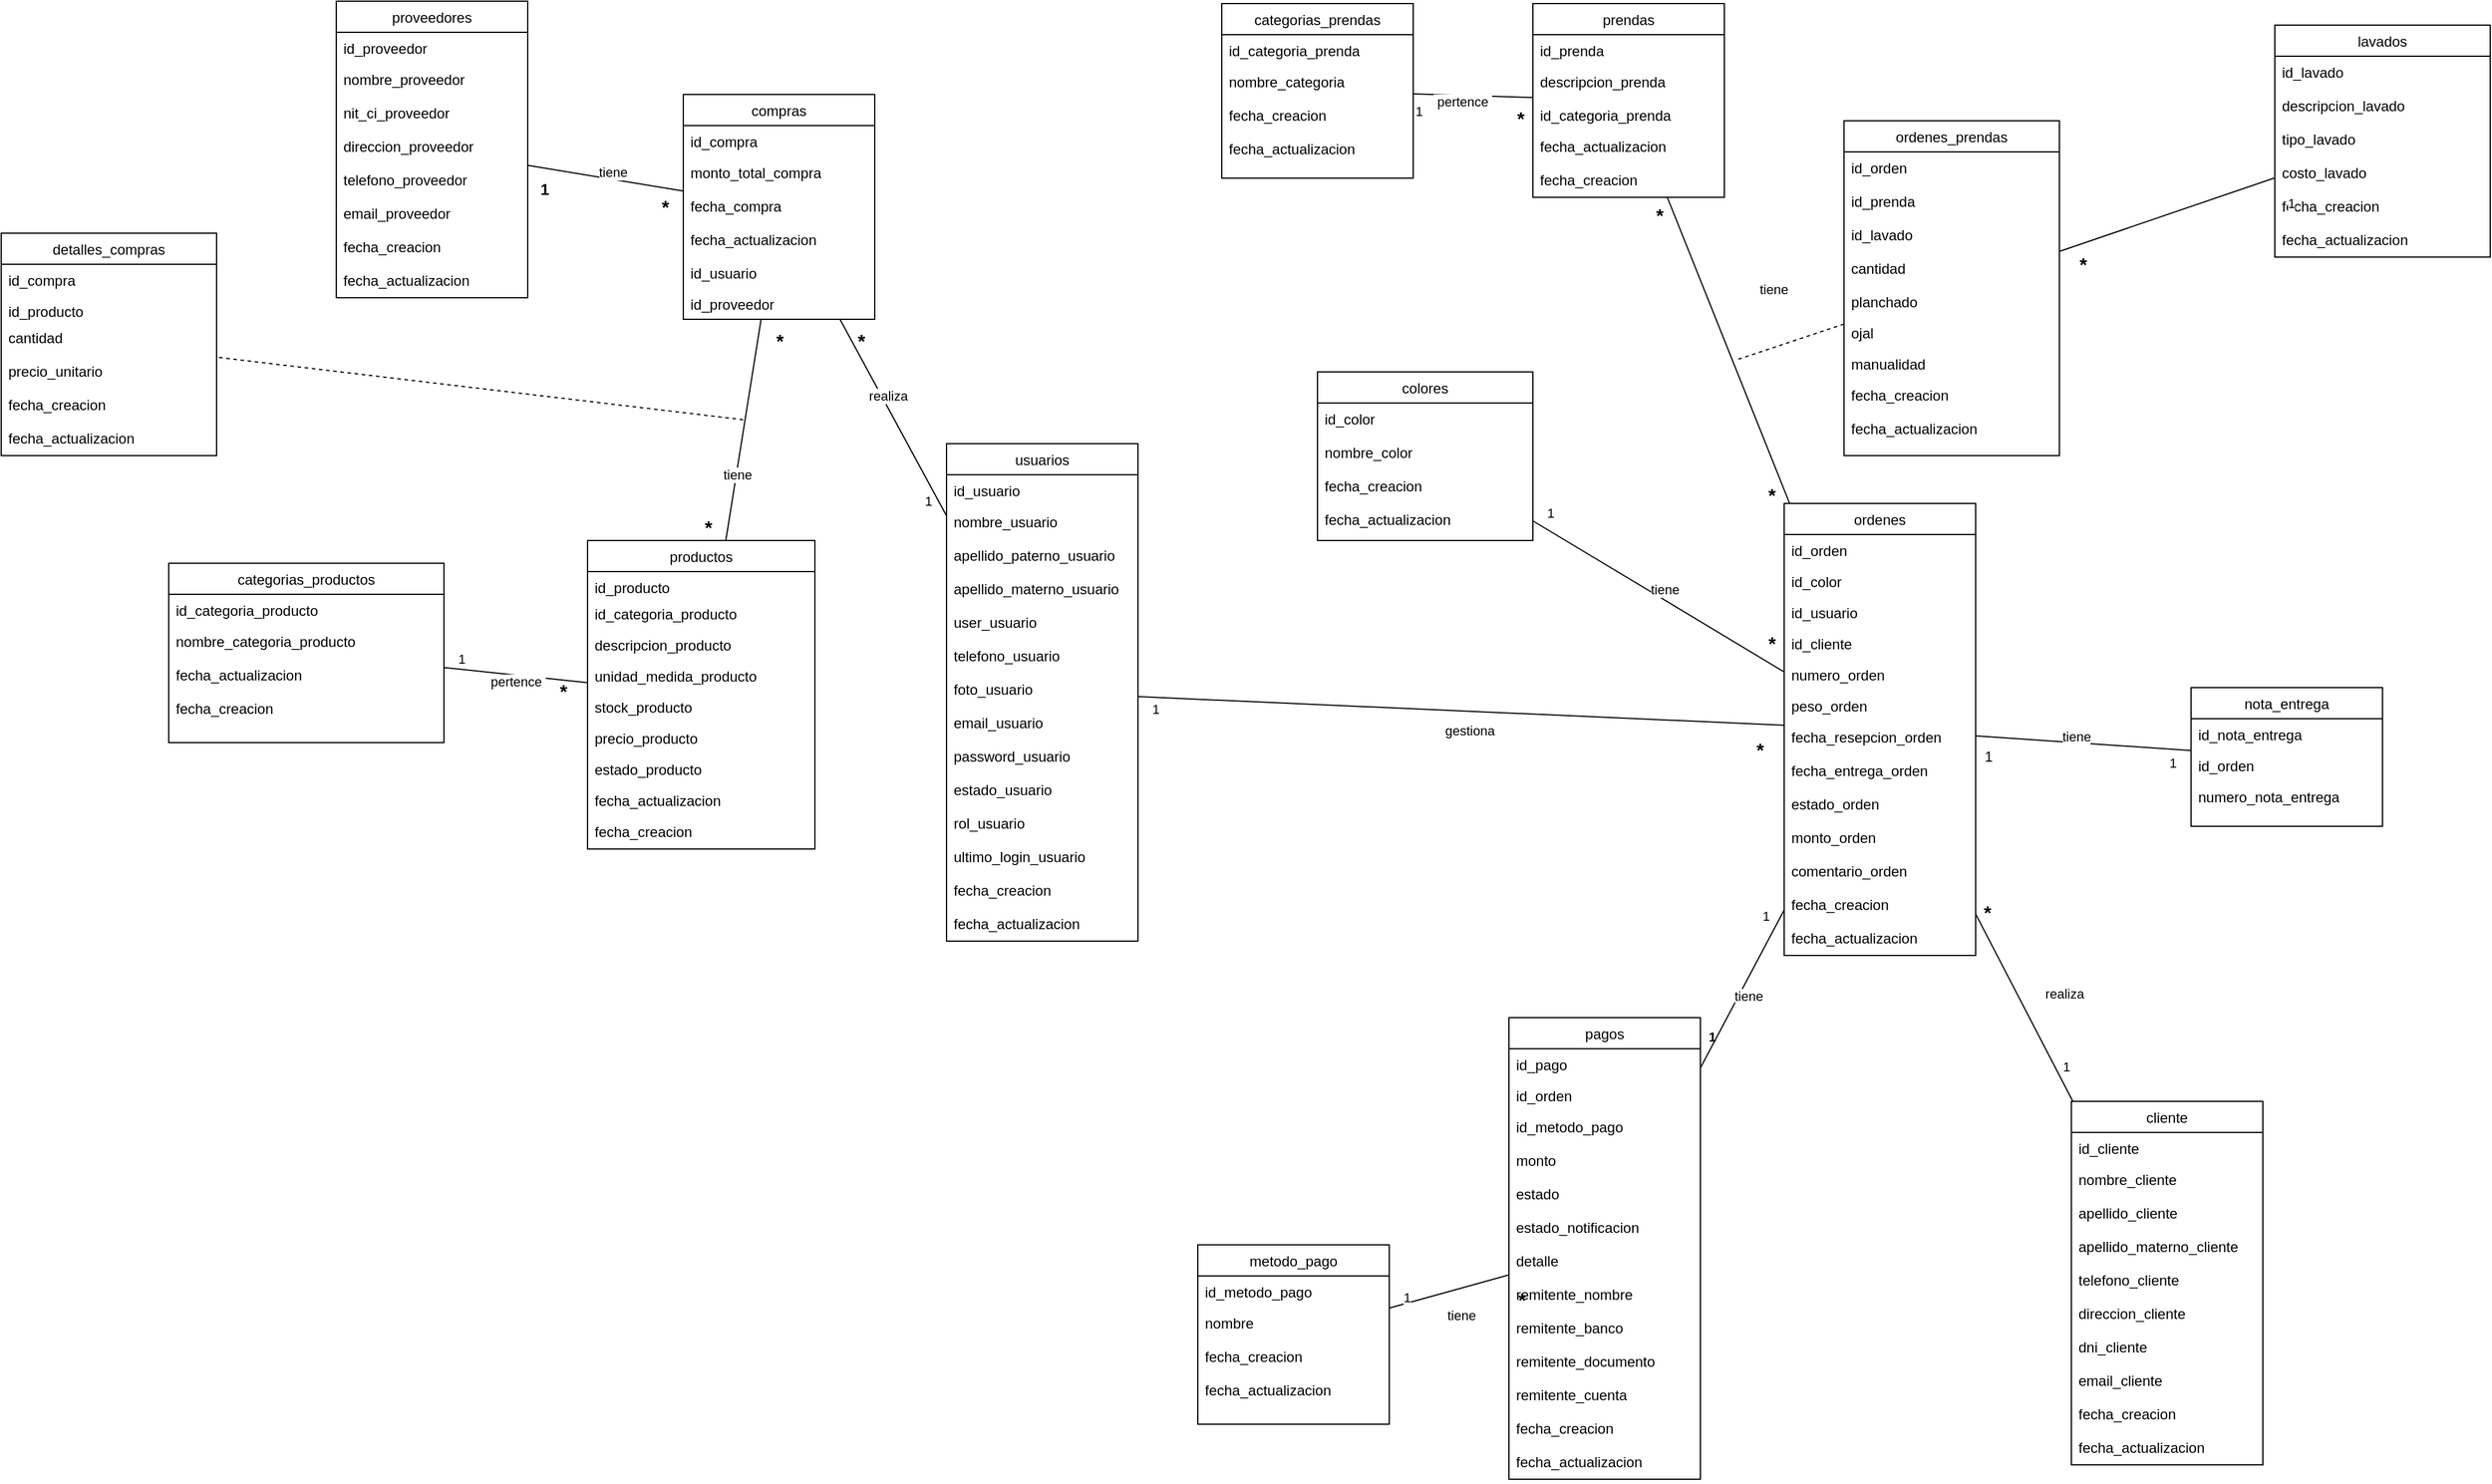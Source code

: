 <mxfile version="24.7.17">
  <diagram id="C5RBs43oDa-KdzZeNtuy" name="Page-1">
    <mxGraphModel dx="2198" dy="3370" grid="1" gridSize="10" guides="1" tooltips="1" connect="1" arrows="1" fold="1" page="1" pageScale="1" pageWidth="1100" pageHeight="850" math="0" shadow="0">
      <root>
        <mxCell id="WIyWlLk6GJQsqaUBKTNV-0" />
        <mxCell id="WIyWlLk6GJQsqaUBKTNV-1" parent="WIyWlLk6GJQsqaUBKTNV-0" />
        <mxCell id="zkfFHV4jXpPFQw0GAbJ--6" value="usuarios" style="swimlane;fontStyle=0;align=center;verticalAlign=top;childLayout=stackLayout;horizontal=1;startSize=26;horizontalStack=0;resizeParent=1;resizeLast=0;collapsible=1;marginBottom=0;rounded=0;shadow=0;strokeWidth=1;" parent="WIyWlLk6GJQsqaUBKTNV-1" vertex="1">
          <mxGeometry x="-220" y="-2150" width="160" height="416" as="geometry">
            <mxRectangle x="130" y="380" width="160" height="26" as="alternateBounds" />
          </mxGeometry>
        </mxCell>
        <mxCell id="zkfFHV4jXpPFQw0GAbJ--7" value="id_usuario" style="text;align=left;verticalAlign=top;spacingLeft=4;spacingRight=4;overflow=hidden;rotatable=0;points=[[0,0.5],[1,0.5]];portConstraint=eastwest;" parent="zkfFHV4jXpPFQw0GAbJ--6" vertex="1">
          <mxGeometry y="26" width="160" height="26" as="geometry" />
        </mxCell>
        <mxCell id="icrbJqTL_05nz_oc38vD-0" value="nombre_usuario" style="text;align=left;verticalAlign=top;spacingLeft=4;spacingRight=4;overflow=hidden;rotatable=0;points=[[0,0.5],[1,0.5]];portConstraint=eastwest;rounded=0;shadow=0;html=0;" parent="zkfFHV4jXpPFQw0GAbJ--6" vertex="1">
          <mxGeometry y="52" width="160" height="28" as="geometry" />
        </mxCell>
        <mxCell id="QhkTqGAl0PFYy6q8hVvx-40" value="apellido_paterno_usuario" style="text;align=left;verticalAlign=top;spacingLeft=4;spacingRight=4;overflow=hidden;rotatable=0;points=[[0,0.5],[1,0.5]];portConstraint=eastwest;rounded=0;shadow=0;html=0;" parent="zkfFHV4jXpPFQw0GAbJ--6" vertex="1">
          <mxGeometry y="80" width="160" height="28" as="geometry" />
        </mxCell>
        <mxCell id="vXQ494ZGvnhb7Yt3QtoO-11" value="apellido_materno_usuario" style="text;align=left;verticalAlign=top;spacingLeft=4;spacingRight=4;overflow=hidden;rotatable=0;points=[[0,0.5],[1,0.5]];portConstraint=eastwest;rounded=0;shadow=0;html=0;" parent="zkfFHV4jXpPFQw0GAbJ--6" vertex="1">
          <mxGeometry y="108" width="160" height="28" as="geometry" />
        </mxCell>
        <mxCell id="icrbJqTL_05nz_oc38vD-10" value="user_usuario" style="text;align=left;verticalAlign=top;spacingLeft=4;spacingRight=4;overflow=hidden;rotatable=0;points=[[0,0.5],[1,0.5]];portConstraint=eastwest;rounded=0;shadow=0;html=0;" parent="zkfFHV4jXpPFQw0GAbJ--6" vertex="1">
          <mxGeometry y="136" width="160" height="28" as="geometry" />
        </mxCell>
        <mxCell id="zkfFHV4jXpPFQw0GAbJ--8" value="telefono_usuario" style="text;align=left;verticalAlign=top;spacingLeft=4;spacingRight=4;overflow=hidden;rotatable=0;points=[[0,0.5],[1,0.5]];portConstraint=eastwest;rounded=0;shadow=0;html=0;" parent="zkfFHV4jXpPFQw0GAbJ--6" vertex="1">
          <mxGeometry y="164" width="160" height="28" as="geometry" />
        </mxCell>
        <mxCell id="QhkTqGAl0PFYy6q8hVvx-41" value="foto_usuario" style="text;align=left;verticalAlign=top;spacingLeft=4;spacingRight=4;overflow=hidden;rotatable=0;points=[[0,0.5],[1,0.5]];portConstraint=eastwest;rounded=0;shadow=0;html=0;" parent="zkfFHV4jXpPFQw0GAbJ--6" vertex="1">
          <mxGeometry y="192" width="160" height="28" as="geometry" />
        </mxCell>
        <mxCell id="icrbJqTL_05nz_oc38vD-34" value="email_usuario" style="text;align=left;verticalAlign=top;spacingLeft=4;spacingRight=4;overflow=hidden;rotatable=0;points=[[0,0.5],[1,0.5]];portConstraint=eastwest;rounded=0;shadow=0;html=0;" parent="zkfFHV4jXpPFQw0GAbJ--6" vertex="1">
          <mxGeometry y="220" width="160" height="28" as="geometry" />
        </mxCell>
        <mxCell id="QhkTqGAl0PFYy6q8hVvx-42" value="password_usuario" style="text;align=left;verticalAlign=top;spacingLeft=4;spacingRight=4;overflow=hidden;rotatable=0;points=[[0,0.5],[1,0.5]];portConstraint=eastwest;rounded=0;shadow=0;html=0;" parent="zkfFHV4jXpPFQw0GAbJ--6" vertex="1">
          <mxGeometry y="248" width="160" height="28" as="geometry" />
        </mxCell>
        <mxCell id="icrbJqTL_05nz_oc38vD-11" value="estado_usuario" style="text;align=left;verticalAlign=top;spacingLeft=4;spacingRight=4;overflow=hidden;rotatable=0;points=[[0,0.5],[1,0.5]];portConstraint=eastwest;rounded=0;shadow=0;html=0;" parent="zkfFHV4jXpPFQw0GAbJ--6" vertex="1">
          <mxGeometry y="276" width="160" height="28" as="geometry" />
        </mxCell>
        <mxCell id="vXQ494ZGvnhb7Yt3QtoO-12" value="rol_usuario" style="text;align=left;verticalAlign=top;spacingLeft=4;spacingRight=4;overflow=hidden;rotatable=0;points=[[0,0.5],[1,0.5]];portConstraint=eastwest;rounded=0;shadow=0;html=0;" parent="zkfFHV4jXpPFQw0GAbJ--6" vertex="1">
          <mxGeometry y="304" width="160" height="28" as="geometry" />
        </mxCell>
        <mxCell id="vXQ494ZGvnhb7Yt3QtoO-110" value="ultimo_login_usuario" style="text;align=left;verticalAlign=top;spacingLeft=4;spacingRight=4;overflow=hidden;rotatable=0;points=[[0,0.5],[1,0.5]];portConstraint=eastwest;rounded=0;shadow=0;html=0;" parent="zkfFHV4jXpPFQw0GAbJ--6" vertex="1">
          <mxGeometry y="332" width="160" height="28" as="geometry" />
        </mxCell>
        <mxCell id="tGhq1vd1xCX6ENyTumZ_-11" value="fecha_creacion" style="text;align=left;verticalAlign=top;spacingLeft=4;spacingRight=4;overflow=hidden;rotatable=0;points=[[0,0.5],[1,0.5]];portConstraint=eastwest;rounded=0;shadow=0;html=0;" parent="zkfFHV4jXpPFQw0GAbJ--6" vertex="1">
          <mxGeometry y="360" width="160" height="28" as="geometry" />
        </mxCell>
        <mxCell id="tGhq1vd1xCX6ENyTumZ_-12" value="fecha_actualizacion" style="text;align=left;verticalAlign=top;spacingLeft=4;spacingRight=4;overflow=hidden;rotatable=0;points=[[0,0.5],[1,0.5]];portConstraint=eastwest;rounded=0;shadow=0;html=0;" parent="zkfFHV4jXpPFQw0GAbJ--6" vertex="1">
          <mxGeometry y="388" width="160" height="28" as="geometry" />
        </mxCell>
        <mxCell id="tGhq1vd1xCX6ENyTumZ_-64" value="compras" style="swimlane;fontStyle=0;align=center;verticalAlign=top;childLayout=stackLayout;horizontal=1;startSize=26;horizontalStack=0;resizeParent=1;resizeLast=0;collapsible=1;marginBottom=0;rounded=0;shadow=0;strokeWidth=1;" parent="WIyWlLk6GJQsqaUBKTNV-1" vertex="1">
          <mxGeometry x="-440" y="-2442" width="160" height="188" as="geometry">
            <mxRectangle x="130" y="380" width="160" height="26" as="alternateBounds" />
          </mxGeometry>
        </mxCell>
        <mxCell id="tGhq1vd1xCX6ENyTumZ_-65" value="id_compra" style="text;align=left;verticalAlign=top;spacingLeft=4;spacingRight=4;overflow=hidden;rotatable=0;points=[[0,0.5],[1,0.5]];portConstraint=eastwest;" parent="tGhq1vd1xCX6ENyTumZ_-64" vertex="1">
          <mxGeometry y="26" width="160" height="26" as="geometry" />
        </mxCell>
        <mxCell id="QhkTqGAl0PFYy6q8hVvx-37" value="monto_total_compra" style="text;align=left;verticalAlign=top;spacingLeft=4;spacingRight=4;overflow=hidden;rotatable=0;points=[[0,0.5],[1,0.5]];portConstraint=eastwest;rounded=0;shadow=0;html=0;" parent="tGhq1vd1xCX6ENyTumZ_-64" vertex="1">
          <mxGeometry y="52" width="160" height="28" as="geometry" />
        </mxCell>
        <mxCell id="tGhq1vd1xCX6ENyTumZ_-66" value="fecha_compra" style="text;align=left;verticalAlign=top;spacingLeft=4;spacingRight=4;overflow=hidden;rotatable=0;points=[[0,0.5],[1,0.5]];portConstraint=eastwest;rounded=0;shadow=0;html=0;" parent="tGhq1vd1xCX6ENyTumZ_-64" vertex="1">
          <mxGeometry y="80" width="160" height="28" as="geometry" />
        </mxCell>
        <mxCell id="tGhq1vd1xCX6ENyTumZ_-69" value="fecha_actualizacion" style="text;align=left;verticalAlign=top;spacingLeft=4;spacingRight=4;overflow=hidden;rotatable=0;points=[[0,0.5],[1,0.5]];portConstraint=eastwest;rounded=0;shadow=0;html=0;" parent="tGhq1vd1xCX6ENyTumZ_-64" vertex="1">
          <mxGeometry y="108" width="160" height="28" as="geometry" />
        </mxCell>
        <mxCell id="vXQ494ZGvnhb7Yt3QtoO-127" value="id_usuario" style="text;align=left;verticalAlign=top;spacingLeft=4;spacingRight=4;overflow=hidden;rotatable=0;points=[[0,0.5],[1,0.5]];portConstraint=eastwest;" parent="tGhq1vd1xCX6ENyTumZ_-64" vertex="1">
          <mxGeometry y="136" width="160" height="26" as="geometry" />
        </mxCell>
        <mxCell id="vXQ494ZGvnhb7Yt3QtoO-128" value="id_proveedor" style="text;align=left;verticalAlign=top;spacingLeft=4;spacingRight=4;overflow=hidden;rotatable=0;points=[[0,0.5],[1,0.5]];portConstraint=eastwest;" parent="tGhq1vd1xCX6ENyTumZ_-64" vertex="1">
          <mxGeometry y="162" width="160" height="26" as="geometry" />
        </mxCell>
        <mxCell id="tGhq1vd1xCX6ENyTumZ_-87" value="detalles_compras" style="swimlane;fontStyle=0;align=center;verticalAlign=top;childLayout=stackLayout;horizontal=1;startSize=26;horizontalStack=0;resizeParent=1;resizeLast=0;collapsible=1;marginBottom=0;rounded=0;shadow=0;strokeWidth=1;" parent="WIyWlLk6GJQsqaUBKTNV-1" vertex="1">
          <mxGeometry x="-1010" y="-2326" width="180" height="186" as="geometry">
            <mxRectangle x="130" y="380" width="160" height="26" as="alternateBounds" />
          </mxGeometry>
        </mxCell>
        <mxCell id="vXQ494ZGvnhb7Yt3QtoO-117" value="id_compra" style="text;align=left;verticalAlign=top;spacingLeft=4;spacingRight=4;overflow=hidden;rotatable=0;points=[[0,0.5],[1,0.5]];portConstraint=eastwest;" parent="tGhq1vd1xCX6ENyTumZ_-87" vertex="1">
          <mxGeometry y="26" width="180" height="26" as="geometry" />
        </mxCell>
        <mxCell id="vXQ494ZGvnhb7Yt3QtoO-118" value="id_producto" style="text;align=left;verticalAlign=top;spacingLeft=4;spacingRight=4;overflow=hidden;rotatable=0;points=[[0,0.5],[1,0.5]];portConstraint=eastwest;" parent="tGhq1vd1xCX6ENyTumZ_-87" vertex="1">
          <mxGeometry y="52" width="180" height="22" as="geometry" />
        </mxCell>
        <mxCell id="tGhq1vd1xCX6ENyTumZ_-89" value="cantidad" style="text;align=left;verticalAlign=top;spacingLeft=4;spacingRight=4;overflow=hidden;rotatable=0;points=[[0,0.5],[1,0.5]];portConstraint=eastwest;rounded=0;shadow=0;html=0;" parent="tGhq1vd1xCX6ENyTumZ_-87" vertex="1">
          <mxGeometry y="74" width="180" height="28" as="geometry" />
        </mxCell>
        <mxCell id="tGhq1vd1xCX6ENyTumZ_-90" value="precio_unitario" style="text;align=left;verticalAlign=top;spacingLeft=4;spacingRight=4;overflow=hidden;rotatable=0;points=[[0,0.5],[1,0.5]];portConstraint=eastwest;rounded=0;shadow=0;html=0;" parent="tGhq1vd1xCX6ENyTumZ_-87" vertex="1">
          <mxGeometry y="102" width="180" height="28" as="geometry" />
        </mxCell>
        <mxCell id="tGhq1vd1xCX6ENyTumZ_-91" value="fecha_creacion" style="text;align=left;verticalAlign=top;spacingLeft=4;spacingRight=4;overflow=hidden;rotatable=0;points=[[0,0.5],[1,0.5]];portConstraint=eastwest;rounded=0;shadow=0;html=0;" parent="tGhq1vd1xCX6ENyTumZ_-87" vertex="1">
          <mxGeometry y="130" width="180" height="28" as="geometry" />
        </mxCell>
        <mxCell id="tGhq1vd1xCX6ENyTumZ_-92" value="fecha_actualizacion" style="text;align=left;verticalAlign=top;spacingLeft=4;spacingRight=4;overflow=hidden;rotatable=0;points=[[0,0.5],[1,0.5]];portConstraint=eastwest;rounded=0;shadow=0;html=0;" parent="tGhq1vd1xCX6ENyTumZ_-87" vertex="1">
          <mxGeometry y="158" width="180" height="28" as="geometry" />
        </mxCell>
        <mxCell id="tGhq1vd1xCX6ENyTumZ_-93" value="" style="endArrow=none;dashed=1;html=1;rounded=0;strokeColor=default;align=center;verticalAlign=middle;fontFamily=Helvetica;fontSize=11;fontColor=default;labelBackgroundColor=default;" parent="WIyWlLk6GJQsqaUBKTNV-1" target="tGhq1vd1xCX6ENyTumZ_-87" edge="1">
          <mxGeometry width="50" height="50" relative="1" as="geometry">
            <mxPoint x="-390" y="-2170" as="sourcePoint" />
            <mxPoint x="1260" y="-1640" as="targetPoint" />
          </mxGeometry>
        </mxCell>
        <mxCell id="tGhq1vd1xCX6ENyTumZ_-94" value="productos" style="swimlane;fontStyle=0;align=center;verticalAlign=top;childLayout=stackLayout;horizontal=1;startSize=26;horizontalStack=0;resizeParent=1;resizeLast=0;collapsible=1;marginBottom=0;rounded=0;shadow=0;strokeWidth=1;" parent="WIyWlLk6GJQsqaUBKTNV-1" vertex="1">
          <mxGeometry x="-520" y="-2069" width="190" height="258" as="geometry">
            <mxRectangle x="620" y="-440" width="160" height="26" as="alternateBounds" />
          </mxGeometry>
        </mxCell>
        <mxCell id="tGhq1vd1xCX6ENyTumZ_-95" value="id_producto" style="text;align=left;verticalAlign=top;spacingLeft=4;spacingRight=4;overflow=hidden;rotatable=0;points=[[0,0.5],[1,0.5]];portConstraint=eastwest;" parent="tGhq1vd1xCX6ENyTumZ_-94" vertex="1">
          <mxGeometry y="26" width="190" height="22" as="geometry" />
        </mxCell>
        <mxCell id="vXQ494ZGvnhb7Yt3QtoO-129" value="id_categoria_producto" style="text;align=left;verticalAlign=top;spacingLeft=4;spacingRight=4;overflow=hidden;rotatable=0;points=[[0,0.5],[1,0.5]];portConstraint=eastwest;" parent="tGhq1vd1xCX6ENyTumZ_-94" vertex="1">
          <mxGeometry y="48" width="190" height="26" as="geometry" />
        </mxCell>
        <mxCell id="QhkTqGAl0PFYy6q8hVvx-25" value="descripcion_producto" style="text;align=left;verticalAlign=top;spacingLeft=4;spacingRight=4;overflow=hidden;rotatable=0;points=[[0,0.5],[1,0.5]];portConstraint=eastwest;" parent="tGhq1vd1xCX6ENyTumZ_-94" vertex="1">
          <mxGeometry y="74" width="190" height="26" as="geometry" />
        </mxCell>
        <mxCell id="34cPcHvmIgc0B0uM3YAv-0" value="unidad_medida_producto" style="text;align=left;verticalAlign=top;spacingLeft=4;spacingRight=4;overflow=hidden;rotatable=0;points=[[0,0.5],[1,0.5]];portConstraint=eastwest;" vertex="1" parent="tGhq1vd1xCX6ENyTumZ_-94">
          <mxGeometry y="100" width="190" height="26" as="geometry" />
        </mxCell>
        <mxCell id="QhkTqGAl0PFYy6q8hVvx-30" value="stock_producto" style="text;align=left;verticalAlign=top;spacingLeft=4;spacingRight=4;overflow=hidden;rotatable=0;points=[[0,0.5],[1,0.5]];portConstraint=eastwest;" parent="tGhq1vd1xCX6ENyTumZ_-94" vertex="1">
          <mxGeometry y="126" width="190" height="26" as="geometry" />
        </mxCell>
        <mxCell id="QhkTqGAl0PFYy6q8hVvx-31" value="precio_producto" style="text;align=left;verticalAlign=top;spacingLeft=4;spacingRight=4;overflow=hidden;rotatable=0;points=[[0,0.5],[1,0.5]];portConstraint=eastwest;" parent="tGhq1vd1xCX6ENyTumZ_-94" vertex="1">
          <mxGeometry y="152" width="190" height="26" as="geometry" />
        </mxCell>
        <mxCell id="QhkTqGAl0PFYy6q8hVvx-35" value="estado_producto" style="text;align=left;verticalAlign=top;spacingLeft=4;spacingRight=4;overflow=hidden;rotatable=0;points=[[0,0.5],[1,0.5]];portConstraint=eastwest;" parent="tGhq1vd1xCX6ENyTumZ_-94" vertex="1">
          <mxGeometry y="178" width="190" height="26" as="geometry" />
        </mxCell>
        <mxCell id="tGhq1vd1xCX6ENyTumZ_-99" value="fecha_actualizacion" style="text;align=left;verticalAlign=top;spacingLeft=4;spacingRight=4;overflow=hidden;rotatable=0;points=[[0,0.5],[1,0.5]];portConstraint=eastwest;rounded=0;shadow=0;html=0;" parent="tGhq1vd1xCX6ENyTumZ_-94" vertex="1">
          <mxGeometry y="204" width="190" height="26" as="geometry" />
        </mxCell>
        <mxCell id="tGhq1vd1xCX6ENyTumZ_-98" value="fecha_creacion" style="text;align=left;verticalAlign=top;spacingLeft=4;spacingRight=4;overflow=hidden;rotatable=0;points=[[0,0.5],[1,0.5]];portConstraint=eastwest;rounded=0;shadow=0;html=0;" parent="tGhq1vd1xCX6ENyTumZ_-94" vertex="1">
          <mxGeometry y="230" width="190" height="28" as="geometry" />
        </mxCell>
        <mxCell id="tGhq1vd1xCX6ENyTumZ_-104" value="" style="endArrow=none;html=1;rounded=0;strokeColor=default;align=center;verticalAlign=middle;fontFamily=Helvetica;fontSize=11;fontColor=default;labelBackgroundColor=default;" parent="WIyWlLk6GJQsqaUBKTNV-1" source="tGhq1vd1xCX6ENyTumZ_-94" target="tGhq1vd1xCX6ENyTumZ_-64" edge="1">
          <mxGeometry relative="1" as="geometry">
            <mxPoint x="1250" y="-1550" as="sourcePoint" />
            <mxPoint x="1250" y="-1620" as="targetPoint" />
          </mxGeometry>
        </mxCell>
        <mxCell id="tGhq1vd1xCX6ENyTumZ_-105" value="*" style="resizable=0;html=1;whiteSpace=wrap;align=left;verticalAlign=bottom;fontFamily=Helvetica;fontSize=16;fontColor=default;labelBackgroundColor=none;fontStyle=1" parent="tGhq1vd1xCX6ENyTumZ_-104" connectable="0" vertex="1">
          <mxGeometry x="-1" relative="1" as="geometry">
            <mxPoint x="-20" as="offset" />
          </mxGeometry>
        </mxCell>
        <mxCell id="tGhq1vd1xCX6ENyTumZ_-106" value="*" style="resizable=0;html=1;whiteSpace=wrap;align=right;verticalAlign=bottom;fontFamily=Helvetica;fontSize=16;fontColor=default;labelBackgroundColor=none;fontStyle=1" parent="tGhq1vd1xCX6ENyTumZ_-104" connectable="0" vertex="1">
          <mxGeometry x="1" relative="1" as="geometry">
            <mxPoint x="20" y="30" as="offset" />
          </mxGeometry>
        </mxCell>
        <mxCell id="pzW-7_iiwVMMT-klEPPE-11" value="tiene" style="edgeLabel;html=1;align=center;verticalAlign=middle;resizable=0;points=[];" parent="tGhq1vd1xCX6ENyTumZ_-104" vertex="1" connectable="0">
          <mxGeometry x="-0.4" relative="1" as="geometry">
            <mxPoint as="offset" />
          </mxGeometry>
        </mxCell>
        <mxCell id="tGhq1vd1xCX6ENyTumZ_-107" value="categorias_productos" style="swimlane;fontStyle=0;align=center;verticalAlign=top;childLayout=stackLayout;horizontal=1;startSize=26;horizontalStack=0;resizeParent=1;resizeLast=0;collapsible=1;marginBottom=0;rounded=0;shadow=0;strokeWidth=1;" parent="WIyWlLk6GJQsqaUBKTNV-1" vertex="1">
          <mxGeometry x="-870" y="-2050" width="230" height="150" as="geometry">
            <mxRectangle x="130" y="380" width="160" height="26" as="alternateBounds" />
          </mxGeometry>
        </mxCell>
        <mxCell id="tGhq1vd1xCX6ENyTumZ_-108" value="id_categoria_producto" style="text;align=left;verticalAlign=top;spacingLeft=4;spacingRight=4;overflow=hidden;rotatable=0;points=[[0,0.5],[1,0.5]];portConstraint=eastwest;" parent="tGhq1vd1xCX6ENyTumZ_-107" vertex="1">
          <mxGeometry y="26" width="230" height="26" as="geometry" />
        </mxCell>
        <mxCell id="tGhq1vd1xCX6ENyTumZ_-110" value="nombre_categoria_producto" style="text;align=left;verticalAlign=top;spacingLeft=4;spacingRight=4;overflow=hidden;rotatable=0;points=[[0,0.5],[1,0.5]];portConstraint=eastwest;rounded=0;shadow=0;html=0;" parent="tGhq1vd1xCX6ENyTumZ_-107" vertex="1">
          <mxGeometry y="52" width="230" height="28" as="geometry" />
        </mxCell>
        <mxCell id="tGhq1vd1xCX6ENyTumZ_-113" value="fecha_actualizacion" style="text;align=left;verticalAlign=top;spacingLeft=4;spacingRight=4;overflow=hidden;rotatable=0;points=[[0,0.5],[1,0.5]];portConstraint=eastwest;rounded=0;shadow=0;html=0;" parent="tGhq1vd1xCX6ENyTumZ_-107" vertex="1">
          <mxGeometry y="80" width="230" height="28" as="geometry" />
        </mxCell>
        <mxCell id="tGhq1vd1xCX6ENyTumZ_-114" value="fecha_creacion" style="text;align=left;verticalAlign=top;spacingLeft=4;spacingRight=4;overflow=hidden;rotatable=0;points=[[0,0.5],[1,0.5]];portConstraint=eastwest;rounded=0;shadow=0;html=0;" parent="tGhq1vd1xCX6ENyTumZ_-107" vertex="1">
          <mxGeometry y="108" width="230" height="38" as="geometry" />
        </mxCell>
        <mxCell id="tGhq1vd1xCX6ENyTumZ_-115" value="" style="endArrow=none;html=1;rounded=0;strokeColor=default;align=center;verticalAlign=middle;fontFamily=Helvetica;fontSize=11;fontColor=default;labelBackgroundColor=default;" parent="WIyWlLk6GJQsqaUBKTNV-1" source="tGhq1vd1xCX6ENyTumZ_-107" target="tGhq1vd1xCX6ENyTumZ_-94" edge="1">
          <mxGeometry relative="1" as="geometry">
            <mxPoint x="1070" y="-1370" as="sourcePoint" />
            <mxPoint x="430" y="-1384" as="targetPoint" />
          </mxGeometry>
        </mxCell>
        <mxCell id="tGhq1vd1xCX6ENyTumZ_-116" value="1" style="resizable=0;html=1;whiteSpace=wrap;align=left;verticalAlign=bottom;fontFamily=Helvetica;fontSize=11;fontColor=default;labelBackgroundColor=default;" parent="tGhq1vd1xCX6ENyTumZ_-115" connectable="0" vertex="1">
          <mxGeometry x="-1" relative="1" as="geometry">
            <mxPoint x="10" y="1" as="offset" />
          </mxGeometry>
        </mxCell>
        <mxCell id="tGhq1vd1xCX6ENyTumZ_-117" value="*" style="resizable=0;html=1;whiteSpace=wrap;align=center;verticalAlign=bottom;fontFamily=Helvetica;fontSize=16;fontColor=default;labelBackgroundColor=none;spacing=2;fontStyle=1;" parent="tGhq1vd1xCX6ENyTumZ_-115" connectable="0" vertex="1">
          <mxGeometry x="1" relative="1" as="geometry">
            <mxPoint x="-20" y="19" as="offset" />
          </mxGeometry>
        </mxCell>
        <mxCell id="pzW-7_iiwVMMT-klEPPE-17" value="&amp;nbsp;pertence&amp;nbsp;" style="edgeLabel;html=1;align=center;verticalAlign=middle;resizable=0;points=[];" parent="tGhq1vd1xCX6ENyTumZ_-115" vertex="1" connectable="0">
          <mxGeometry x="0.253" y="-4" relative="1" as="geometry">
            <mxPoint x="-15" as="offset" />
          </mxGeometry>
        </mxCell>
        <mxCell id="tGhq1vd1xCX6ENyTumZ_-149" style="edgeStyle=none;rounded=0;orthogonalLoop=1;jettySize=auto;html=1;exitX=0.5;exitY=0;exitDx=0;exitDy=0;entryX=0.75;entryY=0;entryDx=0;entryDy=0;strokeColor=default;align=center;verticalAlign=middle;fontFamily=Helvetica;fontSize=11;fontColor=default;labelBackgroundColor=default;endArrow=none;" parent="WIyWlLk6GJQsqaUBKTNV-1" source="tGhq1vd1xCX6ENyTumZ_-107" target="tGhq1vd1xCX6ENyTumZ_-107" edge="1">
          <mxGeometry relative="1" as="geometry" />
        </mxCell>
        <mxCell id="HjSV1TEzzstD-xtGG22P-8" value="proveedores" style="swimlane;fontStyle=0;align=center;verticalAlign=top;childLayout=stackLayout;horizontal=1;startSize=26;horizontalStack=0;resizeParent=1;resizeLast=0;collapsible=1;marginBottom=0;rounded=0;shadow=0;strokeWidth=1;" parent="WIyWlLk6GJQsqaUBKTNV-1" vertex="1">
          <mxGeometry x="-730" y="-2520" width="160" height="248" as="geometry">
            <mxRectangle x="130" y="380" width="160" height="26" as="alternateBounds" />
          </mxGeometry>
        </mxCell>
        <mxCell id="HjSV1TEzzstD-xtGG22P-9" value="id_proveedor" style="text;align=left;verticalAlign=top;spacingLeft=4;spacingRight=4;overflow=hidden;rotatable=0;points=[[0,0.5],[1,0.5]];portConstraint=eastwest;" parent="HjSV1TEzzstD-xtGG22P-8" vertex="1">
          <mxGeometry y="26" width="160" height="26" as="geometry" />
        </mxCell>
        <mxCell id="HjSV1TEzzstD-xtGG22P-10" value="nombre_proveedor" style="text;align=left;verticalAlign=top;spacingLeft=4;spacingRight=4;overflow=hidden;rotatable=0;points=[[0,0.5],[1,0.5]];portConstraint=eastwest;rounded=0;shadow=0;html=0;" parent="HjSV1TEzzstD-xtGG22P-8" vertex="1">
          <mxGeometry y="52" width="160" height="28" as="geometry" />
        </mxCell>
        <mxCell id="HjSV1TEzzstD-xtGG22P-11" value="nit_ci_proveedor" style="text;align=left;verticalAlign=top;spacingLeft=4;spacingRight=4;overflow=hidden;rotatable=0;points=[[0,0.5],[1,0.5]];portConstraint=eastwest;rounded=0;shadow=0;html=0;" parent="HjSV1TEzzstD-xtGG22P-8" vertex="1">
          <mxGeometry y="80" width="160" height="28" as="geometry" />
        </mxCell>
        <mxCell id="QhkTqGAl0PFYy6q8hVvx-38" value="direccion_proveedor" style="text;align=left;verticalAlign=top;spacingLeft=4;spacingRight=4;overflow=hidden;rotatable=0;points=[[0,0.5],[1,0.5]];portConstraint=eastwest;rounded=0;shadow=0;html=0;" parent="HjSV1TEzzstD-xtGG22P-8" vertex="1">
          <mxGeometry y="108" width="160" height="28" as="geometry" />
        </mxCell>
        <mxCell id="HjSV1TEzzstD-xtGG22P-16" value="telefono_proveedor" style="text;align=left;verticalAlign=top;spacingLeft=4;spacingRight=4;overflow=hidden;rotatable=0;points=[[0,0.5],[1,0.5]];portConstraint=eastwest;rounded=0;shadow=0;html=0;" parent="HjSV1TEzzstD-xtGG22P-8" vertex="1">
          <mxGeometry y="136" width="160" height="28" as="geometry" />
        </mxCell>
        <mxCell id="QhkTqGAl0PFYy6q8hVvx-39" value="email_proveedor" style="text;align=left;verticalAlign=top;spacingLeft=4;spacingRight=4;overflow=hidden;rotatable=0;points=[[0,0.5],[1,0.5]];portConstraint=eastwest;rounded=0;shadow=0;html=0;" parent="HjSV1TEzzstD-xtGG22P-8" vertex="1">
          <mxGeometry y="164" width="160" height="28" as="geometry" />
        </mxCell>
        <mxCell id="HjSV1TEzzstD-xtGG22P-12" value="fecha_creacion" style="text;align=left;verticalAlign=top;spacingLeft=4;spacingRight=4;overflow=hidden;rotatable=0;points=[[0,0.5],[1,0.5]];portConstraint=eastwest;rounded=0;shadow=0;html=0;" parent="HjSV1TEzzstD-xtGG22P-8" vertex="1">
          <mxGeometry y="192" width="160" height="28" as="geometry" />
        </mxCell>
        <mxCell id="HjSV1TEzzstD-xtGG22P-13" value="fecha_actualizacion" style="text;align=left;verticalAlign=top;spacingLeft=4;spacingRight=4;overflow=hidden;rotatable=0;points=[[0,0.5],[1,0.5]];portConstraint=eastwest;rounded=0;shadow=0;html=0;" parent="HjSV1TEzzstD-xtGG22P-8" vertex="1">
          <mxGeometry y="220" width="160" height="28" as="geometry" />
        </mxCell>
        <mxCell id="QhkTqGAl0PFYy6q8hVvx-3" value="" style="endArrow=none;html=1;rounded=0;strokeColor=default;align=center;verticalAlign=middle;fontFamily=Helvetica;fontSize=11;fontColor=default;labelBackgroundColor=default;" parent="WIyWlLk6GJQsqaUBKTNV-1" source="tGhq1vd1xCX6ENyTumZ_-64" target="HjSV1TEzzstD-xtGG22P-8" edge="1">
          <mxGeometry relative="1" as="geometry">
            <mxPoint x="110" y="-1280" as="sourcePoint" />
            <mxPoint x="-360" y="-1300" as="targetPoint" />
          </mxGeometry>
        </mxCell>
        <mxCell id="QhkTqGAl0PFYy6q8hVvx-4" value="*" style="resizable=0;html=1;whiteSpace=wrap;align=left;verticalAlign=bottom;fontFamily=Helvetica;fontSize=16;fontColor=default;labelBackgroundColor=none;fontStyle=1" parent="QhkTqGAl0PFYy6q8hVvx-3" connectable="0" vertex="1">
          <mxGeometry x="-1" relative="1" as="geometry">
            <mxPoint x="-20" y="25" as="offset" />
          </mxGeometry>
        </mxCell>
        <mxCell id="QhkTqGAl0PFYy6q8hVvx-5" value="1" style="resizable=0;html=1;whiteSpace=wrap;align=right;verticalAlign=bottom;fontFamily=Helvetica;fontSize=13;fontColor=default;labelBackgroundColor=none;fontStyle=1" parent="QhkTqGAl0PFYy6q8hVvx-3" connectable="0" vertex="1">
          <mxGeometry x="1" relative="1" as="geometry">
            <mxPoint x="20" y="30" as="offset" />
          </mxGeometry>
        </mxCell>
        <mxCell id="QhkTqGAl0PFYy6q8hVvx-6" value="tiene" style="edgeLabel;html=1;align=center;verticalAlign=middle;resizable=0;points=[];" parent="QhkTqGAl0PFYy6q8hVvx-3" vertex="1" connectable="0">
          <mxGeometry x="-0.4" relative="1" as="geometry">
            <mxPoint x="-20" y="-10" as="offset" />
          </mxGeometry>
        </mxCell>
        <mxCell id="tGhq1vd1xCX6ENyTumZ_-61" value="" style="endArrow=none;html=1;rounded=0;strokeColor=default;align=center;verticalAlign=middle;fontFamily=Helvetica;fontSize=11;fontColor=default;labelBackgroundColor=default;" parent="WIyWlLk6GJQsqaUBKTNV-1" source="zkfFHV4jXpPFQw0GAbJ--6" target="tGhq1vd1xCX6ENyTumZ_-64" edge="1">
          <mxGeometry relative="1" as="geometry">
            <mxPoint x="1180" y="-1840" as="sourcePoint" />
            <mxPoint x="1280" y="-1806" as="targetPoint" />
          </mxGeometry>
        </mxCell>
        <mxCell id="tGhq1vd1xCX6ENyTumZ_-62" value="1" style="resizable=0;html=1;whiteSpace=wrap;align=left;verticalAlign=bottom;fontFamily=Helvetica;fontSize=11;fontColor=default;labelBackgroundColor=default;" parent="tGhq1vd1xCX6ENyTumZ_-61" connectable="0" vertex="1">
          <mxGeometry x="-1" relative="1" as="geometry">
            <mxPoint x="-20" y="-4" as="offset" />
          </mxGeometry>
        </mxCell>
        <mxCell id="tGhq1vd1xCX6ENyTumZ_-63" value="*" style="resizable=0;html=1;whiteSpace=wrap;align=center;verticalAlign=bottom;fontFamily=Helvetica;fontSize=16;fontColor=default;labelBackgroundColor=none;spacing=2;fontStyle=1" parent="tGhq1vd1xCX6ENyTumZ_-61" connectable="0" vertex="1">
          <mxGeometry x="1" relative="1" as="geometry">
            <mxPoint x="18" y="30" as="offset" />
          </mxGeometry>
        </mxCell>
        <mxCell id="QhkTqGAl0PFYy6q8hVvx-15" value="realiza" style="edgeLabel;html=1;align=center;verticalAlign=middle;resizable=0;points=[];" parent="tGhq1vd1xCX6ENyTumZ_-61" vertex="1" connectable="0">
          <mxGeometry x="0.218" relative="1" as="geometry">
            <mxPoint x="5" as="offset" />
          </mxGeometry>
        </mxCell>
        <mxCell id="vXQ494ZGvnhb7Yt3QtoO-21" value="prendas" style="swimlane;fontStyle=0;align=center;verticalAlign=top;childLayout=stackLayout;horizontal=1;startSize=26;horizontalStack=0;resizeParent=1;resizeLast=0;collapsible=1;marginBottom=0;rounded=0;shadow=0;strokeWidth=1;" parent="WIyWlLk6GJQsqaUBKTNV-1" vertex="1">
          <mxGeometry x="270" y="-2518" width="160" height="162" as="geometry">
            <mxRectangle x="130" y="380" width="160" height="26" as="alternateBounds" />
          </mxGeometry>
        </mxCell>
        <mxCell id="vXQ494ZGvnhb7Yt3QtoO-22" value="id_prenda" style="text;align=left;verticalAlign=top;spacingLeft=4;spacingRight=4;overflow=hidden;rotatable=0;points=[[0,0.5],[1,0.5]];portConstraint=eastwest;" parent="vXQ494ZGvnhb7Yt3QtoO-21" vertex="1">
          <mxGeometry y="26" width="160" height="26" as="geometry" />
        </mxCell>
        <mxCell id="vXQ494ZGvnhb7Yt3QtoO-23" value="descripcion_prenda" style="text;align=left;verticalAlign=top;spacingLeft=4;spacingRight=4;overflow=hidden;rotatable=0;points=[[0,0.5],[1,0.5]];portConstraint=eastwest;rounded=0;shadow=0;html=0;" parent="vXQ494ZGvnhb7Yt3QtoO-21" vertex="1">
          <mxGeometry y="52" width="160" height="28" as="geometry" />
        </mxCell>
        <mxCell id="vXQ494ZGvnhb7Yt3QtoO-131" value="id_categoria_prenda" style="text;align=left;verticalAlign=top;spacingLeft=4;spacingRight=4;overflow=hidden;rotatable=0;points=[[0,0.5],[1,0.5]];portConstraint=eastwest;" parent="vXQ494ZGvnhb7Yt3QtoO-21" vertex="1">
          <mxGeometry y="80" width="160" height="26" as="geometry" />
        </mxCell>
        <mxCell id="vXQ494ZGvnhb7Yt3QtoO-116" value="fecha_actualizacion" style="text;align=left;verticalAlign=top;spacingLeft=4;spacingRight=4;overflow=hidden;rotatable=0;points=[[0,0.5],[1,0.5]];portConstraint=eastwest;rounded=0;shadow=0;html=0;" parent="vXQ494ZGvnhb7Yt3QtoO-21" vertex="1">
          <mxGeometry y="106" width="160" height="28" as="geometry" />
        </mxCell>
        <mxCell id="vXQ494ZGvnhb7Yt3QtoO-115" value="fecha_creacion" style="text;align=left;verticalAlign=top;spacingLeft=4;spacingRight=4;overflow=hidden;rotatable=0;points=[[0,0.5],[1,0.5]];portConstraint=eastwest;rounded=0;shadow=0;html=0;" parent="vXQ494ZGvnhb7Yt3QtoO-21" vertex="1">
          <mxGeometry y="134" width="160" height="28" as="geometry" />
        </mxCell>
        <mxCell id="vXQ494ZGvnhb7Yt3QtoO-27" value="categorias_prendas" style="swimlane;fontStyle=0;align=center;verticalAlign=top;childLayout=stackLayout;horizontal=1;startSize=26;horizontalStack=0;resizeParent=1;resizeLast=0;collapsible=1;marginBottom=0;rounded=0;shadow=0;strokeWidth=1;" parent="WIyWlLk6GJQsqaUBKTNV-1" vertex="1">
          <mxGeometry x="10" y="-2518" width="160" height="146" as="geometry">
            <mxRectangle x="130" y="380" width="160" height="26" as="alternateBounds" />
          </mxGeometry>
        </mxCell>
        <mxCell id="vXQ494ZGvnhb7Yt3QtoO-28" value="id_categoria_prenda" style="text;align=left;verticalAlign=top;spacingLeft=4;spacingRight=4;overflow=hidden;rotatable=0;points=[[0,0.5],[1,0.5]];portConstraint=eastwest;" parent="vXQ494ZGvnhb7Yt3QtoO-27" vertex="1">
          <mxGeometry y="26" width="160" height="26" as="geometry" />
        </mxCell>
        <mxCell id="vXQ494ZGvnhb7Yt3QtoO-29" value="nombre_categoria" style="text;align=left;verticalAlign=top;spacingLeft=4;spacingRight=4;overflow=hidden;rotatable=0;points=[[0,0.5],[1,0.5]];portConstraint=eastwest;rounded=0;shadow=0;html=0;" parent="vXQ494ZGvnhb7Yt3QtoO-27" vertex="1">
          <mxGeometry y="52" width="160" height="28" as="geometry" />
        </mxCell>
        <mxCell id="vXQ494ZGvnhb7Yt3QtoO-31" value="fecha_creacion" style="text;align=left;verticalAlign=top;spacingLeft=4;spacingRight=4;overflow=hidden;rotatable=0;points=[[0,0.5],[1,0.5]];portConstraint=eastwest;rounded=0;shadow=0;html=0;" parent="vXQ494ZGvnhb7Yt3QtoO-27" vertex="1">
          <mxGeometry y="80" width="160" height="28" as="geometry" />
        </mxCell>
        <mxCell id="vXQ494ZGvnhb7Yt3QtoO-32" value="fecha_actualizacion" style="text;align=left;verticalAlign=top;spacingLeft=4;spacingRight=4;overflow=hidden;rotatable=0;points=[[0,0.5],[1,0.5]];portConstraint=eastwest;rounded=0;shadow=0;html=0;" parent="vXQ494ZGvnhb7Yt3QtoO-27" vertex="1">
          <mxGeometry y="108" width="160" height="38" as="geometry" />
        </mxCell>
        <mxCell id="vXQ494ZGvnhb7Yt3QtoO-33" value="" style="endArrow=none;html=1;rounded=0;strokeColor=default;align=center;verticalAlign=middle;fontFamily=Helvetica;fontSize=11;fontColor=default;labelBackgroundColor=default;" parent="WIyWlLk6GJQsqaUBKTNV-1" source="vXQ494ZGvnhb7Yt3QtoO-27" target="vXQ494ZGvnhb7Yt3QtoO-21" edge="1">
          <mxGeometry relative="1" as="geometry">
            <mxPoint x="-670" y="-2220" as="sourcePoint" />
            <mxPoint x="-550" y="-2226" as="targetPoint" />
          </mxGeometry>
        </mxCell>
        <mxCell id="vXQ494ZGvnhb7Yt3QtoO-34" value="1" style="resizable=0;html=1;whiteSpace=wrap;align=left;verticalAlign=bottom;fontFamily=Helvetica;fontSize=11;fontColor=default;labelBackgroundColor=default;" parent="vXQ494ZGvnhb7Yt3QtoO-33" connectable="0" vertex="1">
          <mxGeometry x="-1" relative="1" as="geometry">
            <mxPoint y="23" as="offset" />
          </mxGeometry>
        </mxCell>
        <mxCell id="vXQ494ZGvnhb7Yt3QtoO-35" value="*" style="resizable=0;html=1;whiteSpace=wrap;align=center;verticalAlign=bottom;fontFamily=Helvetica;fontSize=16;fontColor=default;labelBackgroundColor=none;spacing=2;fontStyle=1;" parent="vXQ494ZGvnhb7Yt3QtoO-33" connectable="0" vertex="1">
          <mxGeometry x="1" relative="1" as="geometry">
            <mxPoint x="-10" y="29" as="offset" />
          </mxGeometry>
        </mxCell>
        <mxCell id="vXQ494ZGvnhb7Yt3QtoO-36" value="&amp;nbsp;pertence&amp;nbsp;" style="edgeLabel;html=1;align=center;verticalAlign=middle;resizable=0;points=[];" parent="vXQ494ZGvnhb7Yt3QtoO-33" vertex="1" connectable="0">
          <mxGeometry x="0.253" y="-4" relative="1" as="geometry">
            <mxPoint x="-22" as="offset" />
          </mxGeometry>
        </mxCell>
        <mxCell id="vXQ494ZGvnhb7Yt3QtoO-37" value="ordenes" style="swimlane;fontStyle=0;align=center;verticalAlign=top;childLayout=stackLayout;horizontal=1;startSize=26;horizontalStack=0;resizeParent=1;resizeLast=0;collapsible=1;marginBottom=0;rounded=0;shadow=0;strokeWidth=1;" parent="WIyWlLk6GJQsqaUBKTNV-1" vertex="1">
          <mxGeometry x="480" y="-2100" width="160" height="378" as="geometry">
            <mxRectangle x="130" y="380" width="160" height="26" as="alternateBounds" />
          </mxGeometry>
        </mxCell>
        <mxCell id="vXQ494ZGvnhb7Yt3QtoO-38" value="id_orden" style="text;align=left;verticalAlign=top;spacingLeft=4;spacingRight=4;overflow=hidden;rotatable=0;points=[[0,0.5],[1,0.5]];portConstraint=eastwest;" parent="vXQ494ZGvnhb7Yt3QtoO-37" vertex="1">
          <mxGeometry y="26" width="160" height="26" as="geometry" />
        </mxCell>
        <mxCell id="P4XH9sECYyjLaAEKHhsC-2" value="id_color" style="text;align=left;verticalAlign=top;spacingLeft=4;spacingRight=4;overflow=hidden;rotatable=0;points=[[0,0.5],[1,0.5]];portConstraint=eastwest;" parent="vXQ494ZGvnhb7Yt3QtoO-37" vertex="1">
          <mxGeometry y="52" width="160" height="26" as="geometry" />
        </mxCell>
        <mxCell id="vXQ494ZGvnhb7Yt3QtoO-126" value="id_usuario" style="text;align=left;verticalAlign=top;spacingLeft=4;spacingRight=4;overflow=hidden;rotatable=0;points=[[0,0.5],[1,0.5]];portConstraint=eastwest;" parent="vXQ494ZGvnhb7Yt3QtoO-37" vertex="1">
          <mxGeometry y="78" width="160" height="26" as="geometry" />
        </mxCell>
        <mxCell id="P4XH9sECYyjLaAEKHhsC-19" value="id_cliente" style="text;align=left;verticalAlign=top;spacingLeft=4;spacingRight=4;overflow=hidden;rotatable=0;points=[[0,0.5],[1,0.5]];portConstraint=eastwest;" parent="vXQ494ZGvnhb7Yt3QtoO-37" vertex="1">
          <mxGeometry y="104" width="160" height="26" as="geometry" />
        </mxCell>
        <mxCell id="P4XH9sECYyjLaAEKHhsC-0" value="numero_orden" style="text;align=left;verticalAlign=top;spacingLeft=4;spacingRight=4;overflow=hidden;rotatable=0;points=[[0,0.5],[1,0.5]];portConstraint=eastwest;" parent="vXQ494ZGvnhb7Yt3QtoO-37" vertex="1">
          <mxGeometry y="130" width="160" height="26" as="geometry" />
        </mxCell>
        <mxCell id="P4XH9sECYyjLaAEKHhsC-1" value="peso_orden" style="text;align=left;verticalAlign=top;spacingLeft=4;spacingRight=4;overflow=hidden;rotatable=0;points=[[0,0.5],[1,0.5]];portConstraint=eastwest;" parent="vXQ494ZGvnhb7Yt3QtoO-37" vertex="1">
          <mxGeometry y="156" width="160" height="26" as="geometry" />
        </mxCell>
        <mxCell id="vXQ494ZGvnhb7Yt3QtoO-39" value="fecha_resepcion_orden" style="text;align=left;verticalAlign=top;spacingLeft=4;spacingRight=4;overflow=hidden;rotatable=0;points=[[0,0.5],[1,0.5]];portConstraint=eastwest;rounded=0;shadow=0;html=0;" parent="vXQ494ZGvnhb7Yt3QtoO-37" vertex="1">
          <mxGeometry y="182" width="160" height="28" as="geometry" />
        </mxCell>
        <mxCell id="vXQ494ZGvnhb7Yt3QtoO-40" value="fecha_entrega_orden" style="text;align=left;verticalAlign=top;spacingLeft=4;spacingRight=4;overflow=hidden;rotatable=0;points=[[0,0.5],[1,0.5]];portConstraint=eastwest;rounded=0;shadow=0;html=0;" parent="vXQ494ZGvnhb7Yt3QtoO-37" vertex="1">
          <mxGeometry y="210" width="160" height="28" as="geometry" />
        </mxCell>
        <mxCell id="vXQ494ZGvnhb7Yt3QtoO-163" value="estado_orden" style="text;align=left;verticalAlign=top;spacingLeft=4;spacingRight=4;overflow=hidden;rotatable=0;points=[[0,0.5],[1,0.5]];portConstraint=eastwest;rounded=0;shadow=0;html=0;" parent="vXQ494ZGvnhb7Yt3QtoO-37" vertex="1">
          <mxGeometry y="238" width="160" height="28" as="geometry" />
        </mxCell>
        <mxCell id="vXQ494ZGvnhb7Yt3QtoO-162" value="monto_orden" style="text;align=left;verticalAlign=top;spacingLeft=4;spacingRight=4;overflow=hidden;rotatable=0;points=[[0,0.5],[1,0.5]];portConstraint=eastwest;rounded=0;shadow=0;html=0;" parent="vXQ494ZGvnhb7Yt3QtoO-37" vertex="1">
          <mxGeometry y="266" width="160" height="28" as="geometry" />
        </mxCell>
        <mxCell id="vXQ494ZGvnhb7Yt3QtoO-164" value="comentario_orden" style="text;align=left;verticalAlign=top;spacingLeft=4;spacingRight=4;overflow=hidden;rotatable=0;points=[[0,0.5],[1,0.5]];portConstraint=eastwest;rounded=0;shadow=0;html=0;" parent="vXQ494ZGvnhb7Yt3QtoO-37" vertex="1">
          <mxGeometry y="294" width="160" height="28" as="geometry" />
        </mxCell>
        <mxCell id="vXQ494ZGvnhb7Yt3QtoO-113" value="fecha_creacion" style="text;align=left;verticalAlign=top;spacingLeft=4;spacingRight=4;overflow=hidden;rotatable=0;points=[[0,0.5],[1,0.5]];portConstraint=eastwest;rounded=0;shadow=0;html=0;" parent="vXQ494ZGvnhb7Yt3QtoO-37" vertex="1">
          <mxGeometry y="322" width="160" height="28" as="geometry" />
        </mxCell>
        <mxCell id="vXQ494ZGvnhb7Yt3QtoO-42" value="fecha_actualizacion" style="text;align=left;verticalAlign=top;spacingLeft=4;spacingRight=4;overflow=hidden;rotatable=0;points=[[0,0.5],[1,0.5]];portConstraint=eastwest;rounded=0;shadow=0;html=0;" parent="vXQ494ZGvnhb7Yt3QtoO-37" vertex="1">
          <mxGeometry y="350" width="160" height="28" as="geometry" />
        </mxCell>
        <mxCell id="vXQ494ZGvnhb7Yt3QtoO-44" value="" style="endArrow=none;html=1;rounded=0;strokeColor=default;align=center;verticalAlign=middle;fontFamily=Helvetica;fontSize=11;fontColor=default;labelBackgroundColor=default;" parent="WIyWlLk6GJQsqaUBKTNV-1" source="vXQ494ZGvnhb7Yt3QtoO-21" target="vXQ494ZGvnhb7Yt3QtoO-37" edge="1">
          <mxGeometry relative="1" as="geometry">
            <mxPoint x="-429" y="-2355" as="sourcePoint" />
            <mxPoint x="-407" y="-2464" as="targetPoint" />
          </mxGeometry>
        </mxCell>
        <mxCell id="vXQ494ZGvnhb7Yt3QtoO-45" value="*" style="resizable=0;html=1;whiteSpace=wrap;align=left;verticalAlign=bottom;fontFamily=Helvetica;fontSize=16;fontColor=default;labelBackgroundColor=none;fontStyle=1" parent="vXQ494ZGvnhb7Yt3QtoO-44" connectable="0" vertex="1">
          <mxGeometry x="-1" relative="1" as="geometry">
            <mxPoint x="-11" y="26" as="offset" />
          </mxGeometry>
        </mxCell>
        <mxCell id="vXQ494ZGvnhb7Yt3QtoO-46" value="*" style="resizable=0;html=1;whiteSpace=wrap;align=right;verticalAlign=bottom;fontFamily=Helvetica;fontSize=16;fontColor=default;labelBackgroundColor=none;fontStyle=1" parent="vXQ494ZGvnhb7Yt3QtoO-44" connectable="0" vertex="1">
          <mxGeometry x="1" relative="1" as="geometry">
            <mxPoint x="-10" y="5" as="offset" />
          </mxGeometry>
        </mxCell>
        <mxCell id="vXQ494ZGvnhb7Yt3QtoO-47" value="tiene" style="edgeLabel;html=1;align=center;verticalAlign=middle;resizable=0;points=[];" parent="vXQ494ZGvnhb7Yt3QtoO-44" vertex="1" connectable="0">
          <mxGeometry x="-0.4" relative="1" as="geometry">
            <mxPoint x="58" as="offset" />
          </mxGeometry>
        </mxCell>
        <mxCell id="vXQ494ZGvnhb7Yt3QtoO-48" value="ordenes_prendas" style="swimlane;fontStyle=0;align=center;verticalAlign=top;childLayout=stackLayout;horizontal=1;startSize=26;horizontalStack=0;resizeParent=1;resizeLast=0;collapsible=1;marginBottom=0;rounded=0;shadow=0;strokeWidth=1;" parent="WIyWlLk6GJQsqaUBKTNV-1" vertex="1">
          <mxGeometry x="530" y="-2420" width="180" height="280" as="geometry">
            <mxRectangle x="130" y="380" width="160" height="26" as="alternateBounds" />
          </mxGeometry>
        </mxCell>
        <mxCell id="vXQ494ZGvnhb7Yt3QtoO-49" value="id_orden" style="text;align=left;verticalAlign=top;spacingLeft=4;spacingRight=4;overflow=hidden;rotatable=0;points=[[0,0.5],[1,0.5]];portConstraint=eastwest;rounded=0;shadow=0;html=0;" parent="vXQ494ZGvnhb7Yt3QtoO-48" vertex="1">
          <mxGeometry y="26" width="180" height="28" as="geometry" />
        </mxCell>
        <mxCell id="vXQ494ZGvnhb7Yt3QtoO-50" value="id_prenda" style="text;align=left;verticalAlign=top;spacingLeft=4;spacingRight=4;overflow=hidden;rotatable=0;points=[[0,0.5],[1,0.5]];portConstraint=eastwest;rounded=0;shadow=0;html=0;" parent="vXQ494ZGvnhb7Yt3QtoO-48" vertex="1">
          <mxGeometry y="54" width="180" height="28" as="geometry" />
        </mxCell>
        <mxCell id="vXQ494ZGvnhb7Yt3QtoO-132" value="id_lavado" style="text;align=left;verticalAlign=top;spacingLeft=4;spacingRight=4;overflow=hidden;rotatable=0;points=[[0,0.5],[1,0.5]];portConstraint=eastwest;rounded=0;shadow=0;html=0;" parent="vXQ494ZGvnhb7Yt3QtoO-48" vertex="1">
          <mxGeometry y="82" width="180" height="28" as="geometry" />
        </mxCell>
        <mxCell id="P4XH9sECYyjLaAEKHhsC-17" value="cantidad" style="text;align=left;verticalAlign=top;spacingLeft=4;spacingRight=4;overflow=hidden;rotatable=0;points=[[0,0.5],[1,0.5]];portConstraint=eastwest;rounded=0;shadow=0;html=0;" parent="vXQ494ZGvnhb7Yt3QtoO-48" vertex="1">
          <mxGeometry y="110" width="180" height="28" as="geometry" />
        </mxCell>
        <mxCell id="P4XH9sECYyjLaAEKHhsC-20" value="planchado" style="text;align=left;verticalAlign=top;spacingLeft=4;spacingRight=4;overflow=hidden;rotatable=0;points=[[0,0.5],[1,0.5]];portConstraint=eastwest;" parent="vXQ494ZGvnhb7Yt3QtoO-48" vertex="1">
          <mxGeometry y="138" width="180" height="26" as="geometry" />
        </mxCell>
        <mxCell id="P4XH9sECYyjLaAEKHhsC-14" value="ojal" style="text;align=left;verticalAlign=top;spacingLeft=4;spacingRight=4;overflow=hidden;rotatable=0;points=[[0,0.5],[1,0.5]];portConstraint=eastwest;" parent="vXQ494ZGvnhb7Yt3QtoO-48" vertex="1">
          <mxGeometry y="164" width="180" height="26" as="geometry" />
        </mxCell>
        <mxCell id="P4XH9sECYyjLaAEKHhsC-15" value="manualidad" style="text;align=left;verticalAlign=top;spacingLeft=4;spacingRight=4;overflow=hidden;rotatable=0;points=[[0,0.5],[1,0.5]];portConstraint=eastwest;" parent="vXQ494ZGvnhb7Yt3QtoO-48" vertex="1">
          <mxGeometry y="190" width="180" height="26" as="geometry" />
        </mxCell>
        <mxCell id="vXQ494ZGvnhb7Yt3QtoO-114" value="fecha_creacion" style="text;align=left;verticalAlign=top;spacingLeft=4;spacingRight=4;overflow=hidden;rotatable=0;points=[[0,0.5],[1,0.5]];portConstraint=eastwest;rounded=0;shadow=0;html=0;" parent="vXQ494ZGvnhb7Yt3QtoO-48" vertex="1">
          <mxGeometry y="216" width="180" height="28" as="geometry" />
        </mxCell>
        <mxCell id="vXQ494ZGvnhb7Yt3QtoO-51" value="fecha_actualizacion" style="text;align=left;verticalAlign=top;spacingLeft=4;spacingRight=4;overflow=hidden;rotatable=0;points=[[0,0.5],[1,0.5]];portConstraint=eastwest;rounded=0;shadow=0;html=0;" parent="vXQ494ZGvnhb7Yt3QtoO-48" vertex="1">
          <mxGeometry y="244" width="180" height="28" as="geometry" />
        </mxCell>
        <mxCell id="vXQ494ZGvnhb7Yt3QtoO-53" value="" style="endArrow=none;dashed=1;html=1;rounded=0;strokeColor=default;align=center;verticalAlign=middle;fontFamily=Helvetica;fontSize=11;fontColor=default;labelBackgroundColor=default;" parent="WIyWlLk6GJQsqaUBKTNV-1" source="vXQ494ZGvnhb7Yt3QtoO-48" edge="1">
          <mxGeometry width="50" height="50" relative="1" as="geometry">
            <mxPoint x="630" y="-2270" as="sourcePoint" />
            <mxPoint x="440" y="-2220" as="targetPoint" />
          </mxGeometry>
        </mxCell>
        <mxCell id="vXQ494ZGvnhb7Yt3QtoO-55" value="lavados" style="swimlane;fontStyle=0;align=center;verticalAlign=top;childLayout=stackLayout;horizontal=1;startSize=26;horizontalStack=0;resizeParent=1;resizeLast=0;collapsible=1;marginBottom=0;rounded=0;shadow=0;strokeWidth=1;" parent="WIyWlLk6GJQsqaUBKTNV-1" vertex="1">
          <mxGeometry x="890" y="-2500" width="180" height="194" as="geometry">
            <mxRectangle x="130" y="380" width="160" height="26" as="alternateBounds" />
          </mxGeometry>
        </mxCell>
        <mxCell id="vXQ494ZGvnhb7Yt3QtoO-58" value="id_lavado" style="text;align=left;verticalAlign=top;spacingLeft=4;spacingRight=4;overflow=hidden;rotatable=0;points=[[0,0.5],[1,0.5]];portConstraint=eastwest;rounded=0;shadow=0;html=0;" parent="vXQ494ZGvnhb7Yt3QtoO-55" vertex="1">
          <mxGeometry y="26" width="180" height="28" as="geometry" />
        </mxCell>
        <mxCell id="vXQ494ZGvnhb7Yt3QtoO-61" value="descripcion_lavado" style="text;align=left;verticalAlign=top;spacingLeft=4;spacingRight=4;overflow=hidden;rotatable=0;points=[[0,0.5],[1,0.5]];portConstraint=eastwest;rounded=0;shadow=0;html=0;" parent="vXQ494ZGvnhb7Yt3QtoO-55" vertex="1">
          <mxGeometry y="54" width="180" height="28" as="geometry" />
        </mxCell>
        <mxCell id="vXQ494ZGvnhb7Yt3QtoO-62" value="tipo_lavado" style="text;align=left;verticalAlign=top;spacingLeft=4;spacingRight=4;overflow=hidden;rotatable=0;points=[[0,0.5],[1,0.5]];portConstraint=eastwest;rounded=0;shadow=0;html=0;" parent="vXQ494ZGvnhb7Yt3QtoO-55" vertex="1">
          <mxGeometry y="82" width="180" height="28" as="geometry" />
        </mxCell>
        <mxCell id="vXQ494ZGvnhb7Yt3QtoO-63" value="costo_lavado" style="text;align=left;verticalAlign=top;spacingLeft=4;spacingRight=4;overflow=hidden;rotatable=0;points=[[0,0.5],[1,0.5]];portConstraint=eastwest;rounded=0;shadow=0;html=0;" parent="vXQ494ZGvnhb7Yt3QtoO-55" vertex="1">
          <mxGeometry y="110" width="180" height="28" as="geometry" />
        </mxCell>
        <mxCell id="vXQ494ZGvnhb7Yt3QtoO-59" value="fecha_creacion" style="text;align=left;verticalAlign=top;spacingLeft=4;spacingRight=4;overflow=hidden;rotatable=0;points=[[0,0.5],[1,0.5]];portConstraint=eastwest;rounded=0;shadow=0;html=0;" parent="vXQ494ZGvnhb7Yt3QtoO-55" vertex="1">
          <mxGeometry y="138" width="180" height="28" as="geometry" />
        </mxCell>
        <mxCell id="vXQ494ZGvnhb7Yt3QtoO-60" value="fecha_actualizacion" style="text;align=left;verticalAlign=top;spacingLeft=4;spacingRight=4;overflow=hidden;rotatable=0;points=[[0,0.5],[1,0.5]];portConstraint=eastwest;rounded=0;shadow=0;html=0;" parent="vXQ494ZGvnhb7Yt3QtoO-55" vertex="1">
          <mxGeometry y="166" width="180" height="28" as="geometry" />
        </mxCell>
        <mxCell id="vXQ494ZGvnhb7Yt3QtoO-64" value="nota_entrega" style="swimlane;fontStyle=0;align=center;verticalAlign=top;childLayout=stackLayout;horizontal=1;startSize=26;horizontalStack=0;resizeParent=1;resizeLast=0;collapsible=1;marginBottom=0;rounded=0;shadow=0;strokeWidth=1;" parent="WIyWlLk6GJQsqaUBKTNV-1" vertex="1">
          <mxGeometry x="820" y="-1946" width="160" height="116" as="geometry">
            <mxRectangle x="130" y="380" width="160" height="26" as="alternateBounds" />
          </mxGeometry>
        </mxCell>
        <mxCell id="vXQ494ZGvnhb7Yt3QtoO-65" value="id_nota_entrega" style="text;align=left;verticalAlign=top;spacingLeft=4;spacingRight=4;overflow=hidden;rotatable=0;points=[[0,0.5],[1,0.5]];portConstraint=eastwest;" parent="vXQ494ZGvnhb7Yt3QtoO-64" vertex="1">
          <mxGeometry y="26" width="160" height="26" as="geometry" />
        </mxCell>
        <mxCell id="P4XH9sECYyjLaAEKHhsC-16" value="id_orden" style="text;align=left;verticalAlign=top;spacingLeft=4;spacingRight=4;overflow=hidden;rotatable=0;points=[[0,0.5],[1,0.5]];portConstraint=eastwest;" parent="vXQ494ZGvnhb7Yt3QtoO-64" vertex="1">
          <mxGeometry y="52" width="160" height="26" as="geometry" />
        </mxCell>
        <mxCell id="vXQ494ZGvnhb7Yt3QtoO-66" value="numero_nota_entrega" style="text;align=left;verticalAlign=top;spacingLeft=4;spacingRight=4;overflow=hidden;rotatable=0;points=[[0,0.5],[1,0.5]];portConstraint=eastwest;rounded=0;shadow=0;html=0;" parent="vXQ494ZGvnhb7Yt3QtoO-64" vertex="1">
          <mxGeometry y="78" width="160" height="28" as="geometry" />
        </mxCell>
        <mxCell id="vXQ494ZGvnhb7Yt3QtoO-71" value="cliente" style="swimlane;fontStyle=0;align=center;verticalAlign=top;childLayout=stackLayout;horizontal=1;startSize=26;horizontalStack=0;resizeParent=1;resizeLast=0;collapsible=1;marginBottom=0;rounded=0;shadow=0;strokeWidth=1;" parent="WIyWlLk6GJQsqaUBKTNV-1" vertex="1">
          <mxGeometry x="720" y="-1600" width="160" height="304" as="geometry">
            <mxRectangle x="130" y="380" width="160" height="26" as="alternateBounds" />
          </mxGeometry>
        </mxCell>
        <mxCell id="vXQ494ZGvnhb7Yt3QtoO-72" value="id_cliente" style="text;align=left;verticalAlign=top;spacingLeft=4;spacingRight=4;overflow=hidden;rotatable=0;points=[[0,0.5],[1,0.5]];portConstraint=eastwest;" parent="vXQ494ZGvnhb7Yt3QtoO-71" vertex="1">
          <mxGeometry y="26" width="160" height="26" as="geometry" />
        </mxCell>
        <mxCell id="vXQ494ZGvnhb7Yt3QtoO-73" value="nombre_cliente" style="text;align=left;verticalAlign=top;spacingLeft=4;spacingRight=4;overflow=hidden;rotatable=0;points=[[0,0.5],[1,0.5]];portConstraint=eastwest;rounded=0;shadow=0;html=0;" parent="vXQ494ZGvnhb7Yt3QtoO-71" vertex="1">
          <mxGeometry y="52" width="160" height="28" as="geometry" />
        </mxCell>
        <mxCell id="vXQ494ZGvnhb7Yt3QtoO-74" value="apellido_cliente" style="text;align=left;verticalAlign=top;spacingLeft=4;spacingRight=4;overflow=hidden;rotatable=0;points=[[0,0.5],[1,0.5]];portConstraint=eastwest;rounded=0;shadow=0;html=0;" parent="vXQ494ZGvnhb7Yt3QtoO-71" vertex="1">
          <mxGeometry y="80" width="160" height="28" as="geometry" />
        </mxCell>
        <mxCell id="vXQ494ZGvnhb7Yt3QtoO-75" value="apellido_materno_cliente" style="text;align=left;verticalAlign=top;spacingLeft=4;spacingRight=4;overflow=hidden;rotatable=0;points=[[0,0.5],[1,0.5]];portConstraint=eastwest;rounded=0;shadow=0;html=0;" parent="vXQ494ZGvnhb7Yt3QtoO-71" vertex="1">
          <mxGeometry y="108" width="160" height="28" as="geometry" />
        </mxCell>
        <mxCell id="vXQ494ZGvnhb7Yt3QtoO-77" value="telefono_cliente" style="text;align=left;verticalAlign=top;spacingLeft=4;spacingRight=4;overflow=hidden;rotatable=0;points=[[0,0.5],[1,0.5]];portConstraint=eastwest;rounded=0;shadow=0;html=0;" parent="vXQ494ZGvnhb7Yt3QtoO-71" vertex="1">
          <mxGeometry y="136" width="160" height="28" as="geometry" />
        </mxCell>
        <mxCell id="vXQ494ZGvnhb7Yt3QtoO-85" value="direccion_cliente" style="text;align=left;verticalAlign=top;spacingLeft=4;spacingRight=4;overflow=hidden;rotatable=0;points=[[0,0.5],[1,0.5]];portConstraint=eastwest;rounded=0;shadow=0;html=0;" parent="vXQ494ZGvnhb7Yt3QtoO-71" vertex="1">
          <mxGeometry y="164" width="160" height="28" as="geometry" />
        </mxCell>
        <mxCell id="vXQ494ZGvnhb7Yt3QtoO-87" value="dni_cliente" style="text;align=left;verticalAlign=top;spacingLeft=4;spacingRight=4;overflow=hidden;rotatable=0;points=[[0,0.5],[1,0.5]];portConstraint=eastwest;rounded=0;shadow=0;html=0;" parent="vXQ494ZGvnhb7Yt3QtoO-71" vertex="1">
          <mxGeometry y="192" width="160" height="28" as="geometry" />
        </mxCell>
        <mxCell id="vXQ494ZGvnhb7Yt3QtoO-112" value="email_cliente" style="text;align=left;verticalAlign=top;spacingLeft=4;spacingRight=4;overflow=hidden;rotatable=0;points=[[0,0.5],[1,0.5]];portConstraint=eastwest;rounded=0;shadow=0;html=0;" parent="vXQ494ZGvnhb7Yt3QtoO-71" vertex="1">
          <mxGeometry y="220" width="160" height="28" as="geometry" />
        </mxCell>
        <mxCell id="vXQ494ZGvnhb7Yt3QtoO-83" value="fecha_creacion" style="text;align=left;verticalAlign=top;spacingLeft=4;spacingRight=4;overflow=hidden;rotatable=0;points=[[0,0.5],[1,0.5]];portConstraint=eastwest;rounded=0;shadow=0;html=0;" parent="vXQ494ZGvnhb7Yt3QtoO-71" vertex="1">
          <mxGeometry y="248" width="160" height="28" as="geometry" />
        </mxCell>
        <mxCell id="vXQ494ZGvnhb7Yt3QtoO-84" value="fecha_actualizacion" style="text;align=left;verticalAlign=top;spacingLeft=4;spacingRight=4;overflow=hidden;rotatable=0;points=[[0,0.5],[1,0.5]];portConstraint=eastwest;rounded=0;shadow=0;html=0;" parent="vXQ494ZGvnhb7Yt3QtoO-71" vertex="1">
          <mxGeometry y="276" width="160" height="28" as="geometry" />
        </mxCell>
        <mxCell id="vXQ494ZGvnhb7Yt3QtoO-90" value="" style="endArrow=none;html=1;rounded=0;strokeColor=default;align=center;verticalAlign=middle;fontFamily=Helvetica;fontSize=11;fontColor=default;labelBackgroundColor=default;" parent="WIyWlLk6GJQsqaUBKTNV-1" source="vXQ494ZGvnhb7Yt3QtoO-71" target="vXQ494ZGvnhb7Yt3QtoO-37" edge="1">
          <mxGeometry relative="1" as="geometry">
            <mxPoint x="200" y="-2344" as="sourcePoint" />
            <mxPoint x="200" y="-2239" as="targetPoint" />
          </mxGeometry>
        </mxCell>
        <mxCell id="vXQ494ZGvnhb7Yt3QtoO-91" value="1" style="resizable=0;html=1;whiteSpace=wrap;align=left;verticalAlign=bottom;fontFamily=Helvetica;fontSize=11;fontColor=default;labelBackgroundColor=default;" parent="vXQ494ZGvnhb7Yt3QtoO-90" connectable="0" vertex="1">
          <mxGeometry x="-1" relative="1" as="geometry">
            <mxPoint x="-10" y="-21" as="offset" />
          </mxGeometry>
        </mxCell>
        <mxCell id="vXQ494ZGvnhb7Yt3QtoO-92" value="*" style="resizable=0;html=1;whiteSpace=wrap;align=center;verticalAlign=bottom;fontFamily=Helvetica;fontSize=16;fontColor=default;labelBackgroundColor=none;spacing=2;fontStyle=1;" parent="vXQ494ZGvnhb7Yt3QtoO-90" connectable="0" vertex="1">
          <mxGeometry x="1" relative="1" as="geometry">
            <mxPoint x="10" y="10" as="offset" />
          </mxGeometry>
        </mxCell>
        <mxCell id="vXQ494ZGvnhb7Yt3QtoO-93" value="realiza" style="edgeLabel;html=1;align=center;verticalAlign=middle;resizable=0;points=[];" parent="vXQ494ZGvnhb7Yt3QtoO-90" vertex="1" connectable="0">
          <mxGeometry x="0.253" y="-4" relative="1" as="geometry">
            <mxPoint x="40" y="10" as="offset" />
          </mxGeometry>
        </mxCell>
        <mxCell id="vXQ494ZGvnhb7Yt3QtoO-95" value="" style="endArrow=none;html=1;rounded=0;strokeColor=default;align=center;verticalAlign=middle;fontFamily=Helvetica;fontSize=11;fontColor=default;labelBackgroundColor=default;" parent="WIyWlLk6GJQsqaUBKTNV-1" source="vXQ494ZGvnhb7Yt3QtoO-64" target="vXQ494ZGvnhb7Yt3QtoO-37" edge="1">
          <mxGeometry relative="1" as="geometry">
            <mxPoint x="210" y="-2334" as="sourcePoint" />
            <mxPoint x="210" y="-2229" as="targetPoint" />
          </mxGeometry>
        </mxCell>
        <mxCell id="vXQ494ZGvnhb7Yt3QtoO-96" value="1" style="resizable=0;html=1;whiteSpace=wrap;align=left;verticalAlign=bottom;fontFamily=Helvetica;fontSize=11;fontColor=default;labelBackgroundColor=default;" parent="vXQ494ZGvnhb7Yt3QtoO-95" connectable="0" vertex="1">
          <mxGeometry x="-1" relative="1" as="geometry">
            <mxPoint x="-20" y="19" as="offset" />
          </mxGeometry>
        </mxCell>
        <mxCell id="vXQ494ZGvnhb7Yt3QtoO-97" value="1" style="resizable=0;html=1;whiteSpace=wrap;align=center;verticalAlign=bottom;fontFamily=Helvetica;fontSize=12;fontColor=default;labelBackgroundColor=none;spacing=2;fontStyle=0;" parent="vXQ494ZGvnhb7Yt3QtoO-95" connectable="0" vertex="1">
          <mxGeometry x="1" relative="1" as="geometry">
            <mxPoint x="11" y="26" as="offset" />
          </mxGeometry>
        </mxCell>
        <mxCell id="vXQ494ZGvnhb7Yt3QtoO-98" value="tiene" style="edgeLabel;html=1;align=center;verticalAlign=middle;resizable=0;points=[];" parent="vXQ494ZGvnhb7Yt3QtoO-95" vertex="1" connectable="0">
          <mxGeometry x="0.253" y="-4" relative="1" as="geometry">
            <mxPoint x="16" as="offset" />
          </mxGeometry>
        </mxCell>
        <mxCell id="vXQ494ZGvnhb7Yt3QtoO-99" value="" style="endArrow=none;html=1;rounded=0;strokeColor=default;align=center;verticalAlign=middle;fontFamily=Helvetica;fontSize=11;fontColor=default;labelBackgroundColor=default;" parent="WIyWlLk6GJQsqaUBKTNV-1" source="vXQ494ZGvnhb7Yt3QtoO-55" target="vXQ494ZGvnhb7Yt3QtoO-48" edge="1">
          <mxGeometry relative="1" as="geometry">
            <mxPoint x="220" y="-2324" as="sourcePoint" />
            <mxPoint x="220" y="-2219" as="targetPoint" />
          </mxGeometry>
        </mxCell>
        <mxCell id="vXQ494ZGvnhb7Yt3QtoO-100" value="1" style="resizable=0;html=1;whiteSpace=wrap;align=left;verticalAlign=bottom;fontFamily=Helvetica;fontSize=11;fontColor=default;labelBackgroundColor=default;" parent="vXQ494ZGvnhb7Yt3QtoO-99" connectable="0" vertex="1">
          <mxGeometry x="-1" relative="1" as="geometry">
            <mxPoint x="9" y="30" as="offset" />
          </mxGeometry>
        </mxCell>
        <mxCell id="vXQ494ZGvnhb7Yt3QtoO-101" value="*" style="resizable=0;html=1;whiteSpace=wrap;align=center;verticalAlign=bottom;fontFamily=Helvetica;fontSize=16;fontColor=default;labelBackgroundColor=none;spacing=2;fontStyle=1;" parent="vXQ494ZGvnhb7Yt3QtoO-99" connectable="0" vertex="1">
          <mxGeometry x="1" relative="1" as="geometry">
            <mxPoint x="20" y="22" as="offset" />
          </mxGeometry>
        </mxCell>
        <mxCell id="vXQ494ZGvnhb7Yt3QtoO-106" value="" style="endArrow=none;html=1;rounded=0;strokeColor=default;align=center;verticalAlign=middle;fontFamily=Helvetica;fontSize=11;fontColor=default;labelBackgroundColor=default;" parent="WIyWlLk6GJQsqaUBKTNV-1" source="zkfFHV4jXpPFQw0GAbJ--6" target="vXQ494ZGvnhb7Yt3QtoO-37" edge="1">
          <mxGeometry relative="1" as="geometry">
            <mxPoint x="820" y="-2125" as="sourcePoint" />
            <mxPoint x="670" y="-2125" as="targetPoint" />
          </mxGeometry>
        </mxCell>
        <mxCell id="vXQ494ZGvnhb7Yt3QtoO-107" value="1" style="resizable=0;html=1;whiteSpace=wrap;align=left;verticalAlign=bottom;fontFamily=Helvetica;fontSize=11;fontColor=default;labelBackgroundColor=default;" parent="vXQ494ZGvnhb7Yt3QtoO-106" connectable="0" vertex="1">
          <mxGeometry x="-1" relative="1" as="geometry">
            <mxPoint x="10" y="19" as="offset" />
          </mxGeometry>
        </mxCell>
        <mxCell id="vXQ494ZGvnhb7Yt3QtoO-108" value="*" style="resizable=0;html=1;whiteSpace=wrap;align=center;verticalAlign=bottom;fontFamily=Helvetica;fontSize=16;fontColor=default;labelBackgroundColor=none;spacing=2;fontStyle=1;" parent="vXQ494ZGvnhb7Yt3QtoO-106" connectable="0" vertex="1">
          <mxGeometry x="1" relative="1" as="geometry">
            <mxPoint x="-20" y="32" as="offset" />
          </mxGeometry>
        </mxCell>
        <mxCell id="vXQ494ZGvnhb7Yt3QtoO-109" value="gestiona" style="edgeLabel;html=1;align=center;verticalAlign=middle;resizable=0;points=[];" parent="vXQ494ZGvnhb7Yt3QtoO-106" vertex="1" connectable="0">
          <mxGeometry x="0.253" y="-4" relative="1" as="geometry">
            <mxPoint x="-61" y="9" as="offset" />
          </mxGeometry>
        </mxCell>
        <mxCell id="vXQ494ZGvnhb7Yt3QtoO-133" value="pagos" style="swimlane;fontStyle=0;align=center;verticalAlign=top;childLayout=stackLayout;horizontal=1;startSize=26;horizontalStack=0;resizeParent=1;resizeLast=0;collapsible=1;marginBottom=0;rounded=0;shadow=0;strokeWidth=1;" parent="WIyWlLk6GJQsqaUBKTNV-1" vertex="1">
          <mxGeometry x="250" y="-1670" width="160" height="386" as="geometry">
            <mxRectangle x="130" y="380" width="160" height="26" as="alternateBounds" />
          </mxGeometry>
        </mxCell>
        <mxCell id="vXQ494ZGvnhb7Yt3QtoO-134" value="id_pago" style="text;align=left;verticalAlign=top;spacingLeft=4;spacingRight=4;overflow=hidden;rotatable=0;points=[[0,0.5],[1,0.5]];portConstraint=eastwest;" parent="vXQ494ZGvnhb7Yt3QtoO-133" vertex="1">
          <mxGeometry y="26" width="160" height="26" as="geometry" />
        </mxCell>
        <mxCell id="vXQ494ZGvnhb7Yt3QtoO-140" value="id_orden" style="text;align=left;verticalAlign=top;spacingLeft=4;spacingRight=4;overflow=hidden;rotatable=0;points=[[0,0.5],[1,0.5]];portConstraint=eastwest;" parent="vXQ494ZGvnhb7Yt3QtoO-133" vertex="1">
          <mxGeometry y="52" width="160" height="26" as="geometry" />
        </mxCell>
        <mxCell id="vXQ494ZGvnhb7Yt3QtoO-141" value="id_metodo_pago" style="text;align=left;verticalAlign=top;spacingLeft=4;spacingRight=4;overflow=hidden;rotatable=0;points=[[0,0.5],[1,0.5]];portConstraint=eastwest;rounded=0;shadow=0;html=0;" parent="vXQ494ZGvnhb7Yt3QtoO-133" vertex="1">
          <mxGeometry y="78" width="160" height="28" as="geometry" />
        </mxCell>
        <mxCell id="vXQ494ZGvnhb7Yt3QtoO-135" value="monto" style="text;align=left;verticalAlign=top;spacingLeft=4;spacingRight=4;overflow=hidden;rotatable=0;points=[[0,0.5],[1,0.5]];portConstraint=eastwest;rounded=0;shadow=0;html=0;" parent="vXQ494ZGvnhb7Yt3QtoO-133" vertex="1">
          <mxGeometry y="106" width="160" height="28" as="geometry" />
        </mxCell>
        <mxCell id="vXQ494ZGvnhb7Yt3QtoO-136" value="estado" style="text;align=left;verticalAlign=top;spacingLeft=4;spacingRight=4;overflow=hidden;rotatable=0;points=[[0,0.5],[1,0.5]];portConstraint=eastwest;rounded=0;shadow=0;html=0;" parent="vXQ494ZGvnhb7Yt3QtoO-133" vertex="1">
          <mxGeometry y="134" width="160" height="28" as="geometry" />
        </mxCell>
        <mxCell id="vXQ494ZGvnhb7Yt3QtoO-137" value="estado_notificacion" style="text;align=left;verticalAlign=top;spacingLeft=4;spacingRight=4;overflow=hidden;rotatable=0;points=[[0,0.5],[1,0.5]];portConstraint=eastwest;rounded=0;shadow=0;html=0;" parent="vXQ494ZGvnhb7Yt3QtoO-133" vertex="1">
          <mxGeometry y="162" width="160" height="28" as="geometry" />
        </mxCell>
        <mxCell id="vXQ494ZGvnhb7Yt3QtoO-138" value="detalle" style="text;align=left;verticalAlign=top;spacingLeft=4;spacingRight=4;overflow=hidden;rotatable=0;points=[[0,0.5],[1,0.5]];portConstraint=eastwest;rounded=0;shadow=0;html=0;" parent="vXQ494ZGvnhb7Yt3QtoO-133" vertex="1">
          <mxGeometry y="190" width="160" height="28" as="geometry" />
        </mxCell>
        <mxCell id="vXQ494ZGvnhb7Yt3QtoO-139" value="remitente_nombre" style="text;align=left;verticalAlign=top;spacingLeft=4;spacingRight=4;overflow=hidden;rotatable=0;points=[[0,0.5],[1,0.5]];portConstraint=eastwest;rounded=0;shadow=0;html=0;" parent="vXQ494ZGvnhb7Yt3QtoO-133" vertex="1">
          <mxGeometry y="218" width="160" height="28" as="geometry" />
        </mxCell>
        <mxCell id="vXQ494ZGvnhb7Yt3QtoO-142" value="remitente_banco" style="text;align=left;verticalAlign=top;spacingLeft=4;spacingRight=4;overflow=hidden;rotatable=0;points=[[0,0.5],[1,0.5]];portConstraint=eastwest;rounded=0;shadow=0;html=0;" parent="vXQ494ZGvnhb7Yt3QtoO-133" vertex="1">
          <mxGeometry y="246" width="160" height="28" as="geometry" />
        </mxCell>
        <mxCell id="vXQ494ZGvnhb7Yt3QtoO-143" value="remitente_documento" style="text;align=left;verticalAlign=top;spacingLeft=4;spacingRight=4;overflow=hidden;rotatable=0;points=[[0,0.5],[1,0.5]];portConstraint=eastwest;rounded=0;shadow=0;html=0;" parent="vXQ494ZGvnhb7Yt3QtoO-133" vertex="1">
          <mxGeometry y="274" width="160" height="28" as="geometry" />
        </mxCell>
        <mxCell id="vXQ494ZGvnhb7Yt3QtoO-144" value="remitente_cuenta" style="text;align=left;verticalAlign=top;spacingLeft=4;spacingRight=4;overflow=hidden;rotatable=0;points=[[0,0.5],[1,0.5]];portConstraint=eastwest;rounded=0;shadow=0;html=0;" parent="vXQ494ZGvnhb7Yt3QtoO-133" vertex="1">
          <mxGeometry y="302" width="160" height="28" as="geometry" />
        </mxCell>
        <mxCell id="vXQ494ZGvnhb7Yt3QtoO-145" value="fecha_creacion" style="text;align=left;verticalAlign=top;spacingLeft=4;spacingRight=4;overflow=hidden;rotatable=0;points=[[0,0.5],[1,0.5]];portConstraint=eastwest;rounded=0;shadow=0;html=0;" parent="vXQ494ZGvnhb7Yt3QtoO-133" vertex="1">
          <mxGeometry y="330" width="160" height="28" as="geometry" />
        </mxCell>
        <mxCell id="vXQ494ZGvnhb7Yt3QtoO-146" value="fecha_actualizacion" style="text;align=left;verticalAlign=top;spacingLeft=4;spacingRight=4;overflow=hidden;rotatable=0;points=[[0,0.5],[1,0.5]];portConstraint=eastwest;rounded=0;shadow=0;html=0;" parent="vXQ494ZGvnhb7Yt3QtoO-133" vertex="1">
          <mxGeometry y="358" width="160" height="28" as="geometry" />
        </mxCell>
        <mxCell id="vXQ494ZGvnhb7Yt3QtoO-147" value="metodo_pago" style="swimlane;fontStyle=0;align=center;verticalAlign=top;childLayout=stackLayout;horizontal=1;startSize=26;horizontalStack=0;resizeParent=1;resizeLast=0;collapsible=1;marginBottom=0;rounded=0;shadow=0;strokeWidth=1;" parent="WIyWlLk6GJQsqaUBKTNV-1" vertex="1">
          <mxGeometry x="-10" y="-1480" width="160" height="150" as="geometry">
            <mxRectangle x="130" y="380" width="160" height="26" as="alternateBounds" />
          </mxGeometry>
        </mxCell>
        <mxCell id="vXQ494ZGvnhb7Yt3QtoO-148" value="id_metodo_pago" style="text;align=left;verticalAlign=top;spacingLeft=4;spacingRight=4;overflow=hidden;rotatable=0;points=[[0,0.5],[1,0.5]];portConstraint=eastwest;" parent="vXQ494ZGvnhb7Yt3QtoO-147" vertex="1">
          <mxGeometry y="26" width="160" height="26" as="geometry" />
        </mxCell>
        <mxCell id="vXQ494ZGvnhb7Yt3QtoO-149" value="nombre" style="text;align=left;verticalAlign=top;spacingLeft=4;spacingRight=4;overflow=hidden;rotatable=0;points=[[0,0.5],[1,0.5]];portConstraint=eastwest;rounded=0;shadow=0;html=0;" parent="vXQ494ZGvnhb7Yt3QtoO-147" vertex="1">
          <mxGeometry y="52" width="160" height="28" as="geometry" />
        </mxCell>
        <mxCell id="vXQ494ZGvnhb7Yt3QtoO-152" value="fecha_creacion" style="text;align=left;verticalAlign=top;spacingLeft=4;spacingRight=4;overflow=hidden;rotatable=0;points=[[0,0.5],[1,0.5]];portConstraint=eastwest;rounded=0;shadow=0;html=0;" parent="vXQ494ZGvnhb7Yt3QtoO-147" vertex="1">
          <mxGeometry y="80" width="160" height="28" as="geometry" />
        </mxCell>
        <mxCell id="vXQ494ZGvnhb7Yt3QtoO-153" value="fecha_actualizacion" style="text;align=left;verticalAlign=top;spacingLeft=4;spacingRight=4;overflow=hidden;rotatable=0;points=[[0,0.5],[1,0.5]];portConstraint=eastwest;rounded=0;shadow=0;html=0;" parent="vXQ494ZGvnhb7Yt3QtoO-147" vertex="1">
          <mxGeometry y="108" width="160" height="28" as="geometry" />
        </mxCell>
        <mxCell id="vXQ494ZGvnhb7Yt3QtoO-154" value="" style="endArrow=none;html=1;rounded=0;strokeColor=default;align=center;verticalAlign=middle;fontFamily=Helvetica;fontSize=11;fontColor=default;labelBackgroundColor=default;" parent="WIyWlLk6GJQsqaUBKTNV-1" source="vXQ494ZGvnhb7Yt3QtoO-147" target="vXQ494ZGvnhb7Yt3QtoO-133" edge="1">
          <mxGeometry relative="1" as="geometry">
            <mxPoint x="820" y="-2115" as="sourcePoint" />
            <mxPoint x="670" y="-2097" as="targetPoint" />
          </mxGeometry>
        </mxCell>
        <mxCell id="vXQ494ZGvnhb7Yt3QtoO-155" value="1" style="resizable=0;html=1;whiteSpace=wrap;align=left;verticalAlign=bottom;fontFamily=Helvetica;fontSize=11;fontColor=default;labelBackgroundColor=default;" parent="vXQ494ZGvnhb7Yt3QtoO-154" connectable="0" vertex="1">
          <mxGeometry x="-1" relative="1" as="geometry">
            <mxPoint x="10" as="offset" />
          </mxGeometry>
        </mxCell>
        <mxCell id="vXQ494ZGvnhb7Yt3QtoO-156" value="*" style="resizable=0;html=1;whiteSpace=wrap;align=center;verticalAlign=bottom;fontFamily=Helvetica;fontSize=16;fontColor=default;labelBackgroundColor=none;spacing=2;fontStyle=1;" parent="vXQ494ZGvnhb7Yt3QtoO-154" connectable="0" vertex="1">
          <mxGeometry x="1" relative="1" as="geometry">
            <mxPoint x="11" y="32" as="offset" />
          </mxGeometry>
        </mxCell>
        <mxCell id="vXQ494ZGvnhb7Yt3QtoO-157" value="tiene" style="edgeLabel;html=1;align=center;verticalAlign=middle;resizable=0;points=[];" parent="vXQ494ZGvnhb7Yt3QtoO-154" vertex="1" connectable="0">
          <mxGeometry x="0.253" y="-4" relative="1" as="geometry">
            <mxPoint x="-4" y="19" as="offset" />
          </mxGeometry>
        </mxCell>
        <mxCell id="vXQ494ZGvnhb7Yt3QtoO-158" value="" style="endArrow=none;html=1;rounded=0;strokeColor=default;align=center;verticalAlign=middle;fontFamily=Helvetica;fontSize=11;fontColor=default;labelBackgroundColor=default;" parent="WIyWlLk6GJQsqaUBKTNV-1" source="vXQ494ZGvnhb7Yt3QtoO-37" target="vXQ494ZGvnhb7Yt3QtoO-133" edge="1">
          <mxGeometry relative="1" as="geometry">
            <mxPoint x="830" y="-2105" as="sourcePoint" />
            <mxPoint x="680" y="-2087" as="targetPoint" />
          </mxGeometry>
        </mxCell>
        <mxCell id="vXQ494ZGvnhb7Yt3QtoO-159" value="1" style="resizable=0;html=1;whiteSpace=wrap;align=left;verticalAlign=bottom;fontFamily=Helvetica;fontSize=11;fontColor=default;labelBackgroundColor=default;" parent="vXQ494ZGvnhb7Yt3QtoO-158" connectable="0" vertex="1">
          <mxGeometry x="-1" relative="1" as="geometry">
            <mxPoint x="-20" y="14" as="offset" />
          </mxGeometry>
        </mxCell>
        <mxCell id="vXQ494ZGvnhb7Yt3QtoO-160" value="1" style="resizable=0;html=1;whiteSpace=wrap;align=center;verticalAlign=bottom;fontFamily=Helvetica;fontSize=11;fontColor=default;labelBackgroundColor=none;spacing=2;fontStyle=1;" parent="vXQ494ZGvnhb7Yt3QtoO-158" connectable="0" vertex="1">
          <mxGeometry x="1" relative="1" as="geometry">
            <mxPoint x="10" y="-18" as="offset" />
          </mxGeometry>
        </mxCell>
        <mxCell id="vXQ494ZGvnhb7Yt3QtoO-161" value="tiene" style="edgeLabel;html=1;align=center;verticalAlign=middle;resizable=0;points=[];" parent="vXQ494ZGvnhb7Yt3QtoO-158" vertex="1" connectable="0">
          <mxGeometry x="0.253" y="-4" relative="1" as="geometry">
            <mxPoint x="17" y="-9" as="offset" />
          </mxGeometry>
        </mxCell>
        <mxCell id="P4XH9sECYyjLaAEKHhsC-4" value="colores" style="swimlane;fontStyle=0;align=center;verticalAlign=top;childLayout=stackLayout;horizontal=1;startSize=26;horizontalStack=0;resizeParent=1;resizeLast=0;collapsible=1;marginBottom=0;rounded=0;shadow=0;strokeWidth=1;" parent="WIyWlLk6GJQsqaUBKTNV-1" vertex="1">
          <mxGeometry x="90" y="-2210" width="180" height="141" as="geometry">
            <mxRectangle x="130" y="380" width="160" height="26" as="alternateBounds" />
          </mxGeometry>
        </mxCell>
        <mxCell id="P4XH9sECYyjLaAEKHhsC-5" value="id_color" style="text;align=left;verticalAlign=top;spacingLeft=4;spacingRight=4;overflow=hidden;rotatable=0;points=[[0,0.5],[1,0.5]];portConstraint=eastwest;rounded=0;shadow=0;html=0;" parent="P4XH9sECYyjLaAEKHhsC-4" vertex="1">
          <mxGeometry y="26" width="180" height="28" as="geometry" />
        </mxCell>
        <mxCell id="P4XH9sECYyjLaAEKHhsC-6" value="nombre_color" style="text;align=left;verticalAlign=top;spacingLeft=4;spacingRight=4;overflow=hidden;rotatable=0;points=[[0,0.5],[1,0.5]];portConstraint=eastwest;rounded=0;shadow=0;html=0;" parent="P4XH9sECYyjLaAEKHhsC-4" vertex="1">
          <mxGeometry y="54" width="180" height="28" as="geometry" />
        </mxCell>
        <mxCell id="P4XH9sECYyjLaAEKHhsC-8" value="fecha_creacion" style="text;align=left;verticalAlign=top;spacingLeft=4;spacingRight=4;overflow=hidden;rotatable=0;points=[[0,0.5],[1,0.5]];portConstraint=eastwest;rounded=0;shadow=0;html=0;" parent="P4XH9sECYyjLaAEKHhsC-4" vertex="1">
          <mxGeometry y="82" width="180" height="28" as="geometry" />
        </mxCell>
        <mxCell id="P4XH9sECYyjLaAEKHhsC-9" value="fecha_actualizacion" style="text;align=left;verticalAlign=top;spacingLeft=4;spacingRight=4;overflow=hidden;rotatable=0;points=[[0,0.5],[1,0.5]];portConstraint=eastwest;rounded=0;shadow=0;html=0;" parent="P4XH9sECYyjLaAEKHhsC-4" vertex="1">
          <mxGeometry y="110" width="180" height="28" as="geometry" />
        </mxCell>
        <mxCell id="P4XH9sECYyjLaAEKHhsC-10" value="" style="endArrow=none;html=1;rounded=0;strokeColor=default;align=center;verticalAlign=middle;fontFamily=Helvetica;fontSize=11;fontColor=default;labelBackgroundColor=default;" parent="WIyWlLk6GJQsqaUBKTNV-1" source="P4XH9sECYyjLaAEKHhsC-4" target="vXQ494ZGvnhb7Yt3QtoO-37" edge="1">
          <mxGeometry relative="1" as="geometry">
            <mxPoint x="830" y="-1872" as="sourcePoint" />
            <mxPoint x="650" y="-1883" as="targetPoint" />
          </mxGeometry>
        </mxCell>
        <mxCell id="P4XH9sECYyjLaAEKHhsC-11" value="1" style="resizable=0;html=1;whiteSpace=wrap;align=left;verticalAlign=bottom;fontFamily=Helvetica;fontSize=11;fontColor=default;labelBackgroundColor=default;" parent="P4XH9sECYyjLaAEKHhsC-10" connectable="0" vertex="1">
          <mxGeometry x="-1" relative="1" as="geometry">
            <mxPoint x="10" y="2" as="offset" />
          </mxGeometry>
        </mxCell>
        <mxCell id="P4XH9sECYyjLaAEKHhsC-12" value="*" style="resizable=0;html=1;whiteSpace=wrap;align=center;verticalAlign=bottom;fontFamily=Helvetica;fontSize=16;fontColor=default;labelBackgroundColor=none;spacing=2;fontStyle=1;" parent="P4XH9sECYyjLaAEKHhsC-10" connectable="0" vertex="1">
          <mxGeometry x="1" relative="1" as="geometry">
            <mxPoint x="-10" y="-12" as="offset" />
          </mxGeometry>
        </mxCell>
        <mxCell id="P4XH9sECYyjLaAEKHhsC-13" value="tiene" style="edgeLabel;html=1;align=center;verticalAlign=middle;resizable=0;points=[];" parent="P4XH9sECYyjLaAEKHhsC-10" vertex="1" connectable="0">
          <mxGeometry x="0.253" y="-4" relative="1" as="geometry">
            <mxPoint x="-20" y="-25" as="offset" />
          </mxGeometry>
        </mxCell>
      </root>
    </mxGraphModel>
  </diagram>
</mxfile>
